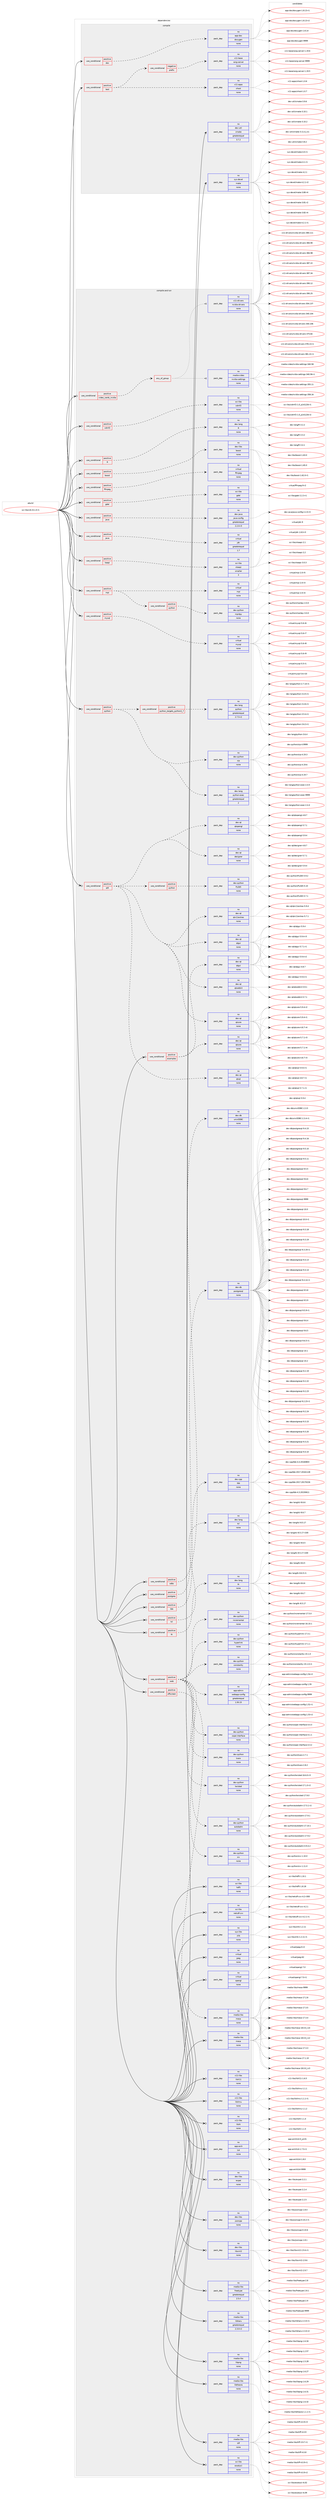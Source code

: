 digraph prolog {

# *************
# Graph options
# *************

newrank=true;
concentrate=true;
compound=true;
graph [rankdir=LR,fontname=Helvetica,fontsize=10,ranksep=1.5];#, ranksep=2.5, nodesep=0.2];
edge  [arrowhead=vee];
node  [fontname=Helvetica,fontsize=10];

# **********
# The ebuild
# **********

subgraph cluster_leftcol {
color=gray;
rank=same;
label=<<i>ebuild</i>>;
id [label="sci-libs/vtk-8.1.0-r1", color=red, width=4, href="../sci-libs/vtk-8.1.0-r1.svg"];
}

# ****************
# The dependencies
# ****************

subgraph cluster_midcol {
color=gray;
label=<<i>dependencies</i>>;
subgraph cluster_compile {
fillcolor="#eeeeee";
style=filled;
label=<<i>compile</i>>;
subgraph cond188 {
dependency718 [label=<<TABLE BORDER="0" CELLBORDER="1" CELLSPACING="0" CELLPADDING="4"><TR><TD ROWSPAN="3" CELLPADDING="10">use_conditional</TD></TR><TR><TD>positive</TD></TR><TR><TD>doc</TD></TR></TABLE>>, shape=none, color=red];
subgraph pack514 {
dependency719 [label=<<TABLE BORDER="0" CELLBORDER="1" CELLSPACING="0" CELLPADDING="4" WIDTH="220"><TR><TD ROWSPAN="6" CELLPADDING="30">pack_dep</TD></TR><TR><TD WIDTH="110">no</TD></TR><TR><TD>app-doc</TD></TR><TR><TD>doxygen</TD></TR><TR><TD>none</TD></TR><TR><TD></TD></TR></TABLE>>, shape=none, color=blue];
}
dependency718:e -> dependency719:w [weight=20,style="dashed",arrowhead="vee"];
}
id:e -> dependency718:w [weight=20,style="solid",arrowhead="vee"];
subgraph cond189 {
dependency720 [label=<<TABLE BORDER="0" CELLBORDER="1" CELLSPACING="0" CELLPADDING="4"><TR><TD ROWSPAN="3" CELLPADDING="10">use_conditional</TD></TR><TR><TD>positive</TD></TR><TR><TD>test</TD></TR></TABLE>>, shape=none, color=red];
subgraph cond190 {
dependency721 [label=<<TABLE BORDER="0" CELLBORDER="1" CELLSPACING="0" CELLPADDING="4"><TR><TD ROWSPAN="3" CELLPADDING="10">use_conditional</TD></TR><TR><TD>negative</TD></TR><TR><TD>prefix</TD></TR></TABLE>>, shape=none, color=red];
subgraph pack515 {
dependency722 [label=<<TABLE BORDER="0" CELLBORDER="1" CELLSPACING="0" CELLPADDING="4" WIDTH="220"><TR><TD ROWSPAN="6" CELLPADDING="30">pack_dep</TD></TR><TR><TD WIDTH="110">no</TD></TR><TR><TD>x11-base</TD></TR><TR><TD>xorg-server</TD></TR><TR><TD>none</TD></TR><TR><TD></TD></TR></TABLE>>, shape=none, color=blue];
}
dependency721:e -> dependency722:w [weight=20,style="dashed",arrowhead="vee"];
}
dependency720:e -> dependency721:w [weight=20,style="dashed",arrowhead="vee"];
subgraph pack516 {
dependency723 [label=<<TABLE BORDER="0" CELLBORDER="1" CELLSPACING="0" CELLPADDING="4" WIDTH="220"><TR><TD ROWSPAN="6" CELLPADDING="30">pack_dep</TD></TR><TR><TD WIDTH="110">no</TD></TR><TR><TD>x11-apps</TD></TR><TR><TD>xhost</TD></TR><TR><TD>none</TD></TR><TR><TD></TD></TR></TABLE>>, shape=none, color=blue];
}
dependency720:e -> dependency723:w [weight=20,style="dashed",arrowhead="vee"];
}
id:e -> dependency720:w [weight=20,style="solid",arrowhead="vee"];
subgraph pack517 {
dependency724 [label=<<TABLE BORDER="0" CELLBORDER="1" CELLSPACING="0" CELLPADDING="4" WIDTH="220"><TR><TD ROWSPAN="6" CELLPADDING="30">pack_dep</TD></TR><TR><TD WIDTH="110">no</TD></TR><TR><TD>dev-util</TD></TR><TR><TD>cmake</TD></TR><TR><TD>greaterequal</TD></TR><TR><TD>3.7.2</TD></TR></TABLE>>, shape=none, color=blue];
}
id:e -> dependency724:w [weight=20,style="solid",arrowhead="vee"];
subgraph pack518 {
dependency725 [label=<<TABLE BORDER="0" CELLBORDER="1" CELLSPACING="0" CELLPADDING="4" WIDTH="220"><TR><TD ROWSPAN="6" CELLPADDING="30">pack_dep</TD></TR><TR><TD WIDTH="110">no</TD></TR><TR><TD>sys-devel</TD></TR><TR><TD>make</TD></TR><TR><TD>none</TD></TR><TR><TD></TD></TR></TABLE>>, shape=none, color=blue];
}
id:e -> dependency725:w [weight=20,style="solid",arrowhead="vee"];
}
subgraph cluster_compileandrun {
fillcolor="#eeeeee";
style=filled;
label=<<i>compile and run</i>>;
subgraph cond191 {
dependency726 [label=<<TABLE BORDER="0" CELLBORDER="1" CELLSPACING="0" CELLPADDING="4"><TR><TD ROWSPAN="3" CELLPADDING="10">use_conditional</TD></TR><TR><TD>positive</TD></TR><TR><TD>R</TD></TR></TABLE>>, shape=none, color=red];
subgraph pack519 {
dependency727 [label=<<TABLE BORDER="0" CELLBORDER="1" CELLSPACING="0" CELLPADDING="4" WIDTH="220"><TR><TD ROWSPAN="6" CELLPADDING="30">pack_dep</TD></TR><TR><TD WIDTH="110">no</TD></TR><TR><TD>dev-lang</TD></TR><TR><TD>R</TD></TR><TR><TD>none</TD></TR><TR><TD></TD></TR></TABLE>>, shape=none, color=blue];
}
dependency726:e -> dependency727:w [weight=20,style="dashed",arrowhead="vee"];
}
id:e -> dependency726:w [weight=20,style="solid",arrowhead="odotvee"];
subgraph cond192 {
dependency728 [label=<<TABLE BORDER="0" CELLBORDER="1" CELLSPACING="0" CELLPADDING="4"><TR><TD ROWSPAN="3" CELLPADDING="10">use_conditional</TD></TR><TR><TD>positive</TD></TR><TR><TD>boost</TD></TR></TABLE>>, shape=none, color=red];
subgraph pack520 {
dependency729 [label=<<TABLE BORDER="0" CELLBORDER="1" CELLSPACING="0" CELLPADDING="4" WIDTH="220"><TR><TD ROWSPAN="6" CELLPADDING="30">pack_dep</TD></TR><TR><TD WIDTH="110">no</TD></TR><TR><TD>dev-libs</TD></TR><TR><TD>boost</TD></TR><TR><TD>none</TD></TR><TR><TD></TD></TR></TABLE>>, shape=none, color=blue];
}
dependency728:e -> dependency729:w [weight=20,style="dashed",arrowhead="vee"];
}
id:e -> dependency728:w [weight=20,style="solid",arrowhead="odotvee"];
subgraph cond193 {
dependency730 [label=<<TABLE BORDER="0" CELLBORDER="1" CELLSPACING="0" CELLPADDING="4"><TR><TD ROWSPAN="3" CELLPADDING="10">use_conditional</TD></TR><TR><TD>positive</TD></TR><TR><TD>examples</TD></TR></TABLE>>, shape=none, color=red];
subgraph pack521 {
dependency731 [label=<<TABLE BORDER="0" CELLBORDER="1" CELLSPACING="0" CELLPADDING="4" WIDTH="220"><TR><TD ROWSPAN="6" CELLPADDING="30">pack_dep</TD></TR><TR><TD WIDTH="110">no</TD></TR><TR><TD>dev-qt</TD></TR><TR><TD>qtcore</TD></TR><TR><TD>none</TD></TR><TR><TD></TD></TR></TABLE>>, shape=none, color=blue];
}
dependency730:e -> dependency731:w [weight=20,style="dashed",arrowhead="vee"];
subgraph pack522 {
dependency732 [label=<<TABLE BORDER="0" CELLBORDER="1" CELLSPACING="0" CELLPADDING="4" WIDTH="220"><TR><TD ROWSPAN="6" CELLPADDING="30">pack_dep</TD></TR><TR><TD WIDTH="110">no</TD></TR><TR><TD>dev-qt</TD></TR><TR><TD>qtgui</TD></TR><TR><TD>none</TD></TR><TR><TD></TD></TR></TABLE>>, shape=none, color=blue];
}
dependency730:e -> dependency732:w [weight=20,style="dashed",arrowhead="vee"];
}
id:e -> dependency730:w [weight=20,style="solid",arrowhead="odotvee"];
subgraph cond194 {
dependency733 [label=<<TABLE BORDER="0" CELLBORDER="1" CELLSPACING="0" CELLPADDING="4"><TR><TD ROWSPAN="3" CELLPADDING="10">use_conditional</TD></TR><TR><TD>positive</TD></TR><TR><TD>ffmpeg</TD></TR></TABLE>>, shape=none, color=red];
subgraph pack523 {
dependency734 [label=<<TABLE BORDER="0" CELLBORDER="1" CELLSPACING="0" CELLPADDING="4" WIDTH="220"><TR><TD ROWSPAN="6" CELLPADDING="30">pack_dep</TD></TR><TR><TD WIDTH="110">no</TD></TR><TR><TD>virtual</TD></TR><TR><TD>ffmpeg</TD></TR><TR><TD>none</TD></TR><TR><TD></TD></TR></TABLE>>, shape=none, color=blue];
}
dependency733:e -> dependency734:w [weight=20,style="dashed",arrowhead="vee"];
}
id:e -> dependency733:w [weight=20,style="solid",arrowhead="odotvee"];
subgraph cond195 {
dependency735 [label=<<TABLE BORDER="0" CELLBORDER="1" CELLSPACING="0" CELLPADDING="4"><TR><TD ROWSPAN="3" CELLPADDING="10">use_conditional</TD></TR><TR><TD>positive</TD></TR><TR><TD>gdal</TD></TR></TABLE>>, shape=none, color=red];
subgraph pack524 {
dependency736 [label=<<TABLE BORDER="0" CELLBORDER="1" CELLSPACING="0" CELLPADDING="4" WIDTH="220"><TR><TD ROWSPAN="6" CELLPADDING="30">pack_dep</TD></TR><TR><TD WIDTH="110">no</TD></TR><TR><TD>sci-libs</TD></TR><TR><TD>gdal</TD></TR><TR><TD>none</TD></TR><TR><TD></TD></TR></TABLE>>, shape=none, color=blue];
}
dependency735:e -> dependency736:w [weight=20,style="dashed",arrowhead="vee"];
}
id:e -> dependency735:w [weight=20,style="solid",arrowhead="odotvee"];
subgraph cond196 {
dependency737 [label=<<TABLE BORDER="0" CELLBORDER="1" CELLSPACING="0" CELLPADDING="4"><TR><TD ROWSPAN="3" CELLPADDING="10">use_conditional</TD></TR><TR><TD>positive</TD></TR><TR><TD>java</TD></TR></TABLE>>, shape=none, color=red];
subgraph pack525 {
dependency738 [label=<<TABLE BORDER="0" CELLBORDER="1" CELLSPACING="0" CELLPADDING="4" WIDTH="220"><TR><TD ROWSPAN="6" CELLPADDING="30">pack_dep</TD></TR><TR><TD WIDTH="110">no</TD></TR><TR><TD>dev-java</TD></TR><TR><TD>java-config</TD></TR><TR><TD>greaterequal</TD></TR><TR><TD>2.2.0-r3</TD></TR></TABLE>>, shape=none, color=blue];
}
dependency737:e -> dependency738:w [weight=20,style="dashed",arrowhead="vee"];
}
id:e -> dependency737:w [weight=20,style="solid",arrowhead="odotvee"];
subgraph cond197 {
dependency739 [label=<<TABLE BORDER="0" CELLBORDER="1" CELLSPACING="0" CELLPADDING="4"><TR><TD ROWSPAN="3" CELLPADDING="10">use_conditional</TD></TR><TR><TD>positive</TD></TR><TR><TD>java</TD></TR></TABLE>>, shape=none, color=red];
subgraph pack526 {
dependency740 [label=<<TABLE BORDER="0" CELLBORDER="1" CELLSPACING="0" CELLPADDING="4" WIDTH="220"><TR><TD ROWSPAN="6" CELLPADDING="30">pack_dep</TD></TR><TR><TD WIDTH="110">no</TD></TR><TR><TD>virtual</TD></TR><TR><TD>jdk</TD></TR><TR><TD>greaterequal</TD></TR><TR><TD>1.7</TD></TR></TABLE>>, shape=none, color=blue];
}
dependency739:e -> dependency740:w [weight=20,style="dashed",arrowhead="vee"];
}
id:e -> dependency739:w [weight=20,style="solid",arrowhead="odotvee"];
subgraph cond198 {
dependency741 [label=<<TABLE BORDER="0" CELLBORDER="1" CELLSPACING="0" CELLPADDING="4"><TR><TD ROWSPAN="3" CELLPADDING="10">use_conditional</TD></TR><TR><TD>positive</TD></TR><TR><TD>kaapi</TD></TR></TABLE>>, shape=none, color=red];
subgraph pack527 {
dependency742 [label=<<TABLE BORDER="0" CELLBORDER="1" CELLSPACING="0" CELLPADDING="4" WIDTH="220"><TR><TD ROWSPAN="6" CELLPADDING="30">pack_dep</TD></TR><TR><TD WIDTH="110">no</TD></TR><TR><TD>sci-libs</TD></TR><TR><TD>xkaapi</TD></TR><TR><TD>smaller</TD></TR><TR><TD>3</TD></TR></TABLE>>, shape=none, color=blue];
}
dependency741:e -> dependency742:w [weight=20,style="dashed",arrowhead="vee"];
}
id:e -> dependency741:w [weight=20,style="solid",arrowhead="odotvee"];
subgraph cond199 {
dependency743 [label=<<TABLE BORDER="0" CELLBORDER="1" CELLSPACING="0" CELLPADDING="4"><TR><TD ROWSPAN="3" CELLPADDING="10">use_conditional</TD></TR><TR><TD>positive</TD></TR><TR><TD>mpi</TD></TR></TABLE>>, shape=none, color=red];
subgraph pack528 {
dependency744 [label=<<TABLE BORDER="0" CELLBORDER="1" CELLSPACING="0" CELLPADDING="4" WIDTH="220"><TR><TD ROWSPAN="6" CELLPADDING="30">pack_dep</TD></TR><TR><TD WIDTH="110">no</TD></TR><TR><TD>virtual</TD></TR><TR><TD>mpi</TD></TR><TR><TD>none</TD></TR><TR><TD></TD></TR></TABLE>>, shape=none, color=blue];
}
dependency743:e -> dependency744:w [weight=20,style="dashed",arrowhead="vee"];
subgraph cond200 {
dependency745 [label=<<TABLE BORDER="0" CELLBORDER="1" CELLSPACING="0" CELLPADDING="4"><TR><TD ROWSPAN="3" CELLPADDING="10">use_conditional</TD></TR><TR><TD>positive</TD></TR><TR><TD>python</TD></TR></TABLE>>, shape=none, color=red];
subgraph pack529 {
dependency746 [label=<<TABLE BORDER="0" CELLBORDER="1" CELLSPACING="0" CELLPADDING="4" WIDTH="220"><TR><TD ROWSPAN="6" CELLPADDING="30">pack_dep</TD></TR><TR><TD WIDTH="110">no</TD></TR><TR><TD>dev-python</TD></TR><TR><TD>mpi4py</TD></TR><TR><TD>none</TD></TR><TR><TD></TD></TR></TABLE>>, shape=none, color=blue];
}
dependency745:e -> dependency746:w [weight=20,style="dashed",arrowhead="vee"];
}
dependency743:e -> dependency745:w [weight=20,style="dashed",arrowhead="vee"];
}
id:e -> dependency743:w [weight=20,style="solid",arrowhead="odotvee"];
subgraph cond201 {
dependency747 [label=<<TABLE BORDER="0" CELLBORDER="1" CELLSPACING="0" CELLPADDING="4"><TR><TD ROWSPAN="3" CELLPADDING="10">use_conditional</TD></TR><TR><TD>positive</TD></TR><TR><TD>mysql</TD></TR></TABLE>>, shape=none, color=red];
subgraph pack530 {
dependency748 [label=<<TABLE BORDER="0" CELLBORDER="1" CELLSPACING="0" CELLPADDING="4" WIDTH="220"><TR><TD ROWSPAN="6" CELLPADDING="30">pack_dep</TD></TR><TR><TD WIDTH="110">no</TD></TR><TR><TD>virtual</TD></TR><TR><TD>mysql</TD></TR><TR><TD>none</TD></TR><TR><TD></TD></TR></TABLE>>, shape=none, color=blue];
}
dependency747:e -> dependency748:w [weight=20,style="dashed",arrowhead="vee"];
}
id:e -> dependency747:w [weight=20,style="solid",arrowhead="odotvee"];
subgraph cond202 {
dependency749 [label=<<TABLE BORDER="0" CELLBORDER="1" CELLSPACING="0" CELLPADDING="4"><TR><TD ROWSPAN="3" CELLPADDING="10">use_conditional</TD></TR><TR><TD>positive</TD></TR><TR><TD>odbc</TD></TR></TABLE>>, shape=none, color=red];
subgraph pack531 {
dependency750 [label=<<TABLE BORDER="0" CELLBORDER="1" CELLSPACING="0" CELLPADDING="4" WIDTH="220"><TR><TD ROWSPAN="6" CELLPADDING="30">pack_dep</TD></TR><TR><TD WIDTH="110">no</TD></TR><TR><TD>dev-db</TD></TR><TR><TD>unixODBC</TD></TR><TR><TD>none</TD></TR><TR><TD></TD></TR></TABLE>>, shape=none, color=blue];
}
dependency749:e -> dependency750:w [weight=20,style="dashed",arrowhead="vee"];
}
id:e -> dependency749:w [weight=20,style="solid",arrowhead="odotvee"];
subgraph cond203 {
dependency751 [label=<<TABLE BORDER="0" CELLBORDER="1" CELLSPACING="0" CELLPADDING="4"><TR><TD ROWSPAN="3" CELLPADDING="10">use_conditional</TD></TR><TR><TD>positive</TD></TR><TR><TD>offscreen</TD></TR></TABLE>>, shape=none, color=red];
subgraph pack532 {
dependency752 [label=<<TABLE BORDER="0" CELLBORDER="1" CELLSPACING="0" CELLPADDING="4" WIDTH="220"><TR><TD ROWSPAN="6" CELLPADDING="30">pack_dep</TD></TR><TR><TD WIDTH="110">no</TD></TR><TR><TD>media-libs</TD></TR><TR><TD>mesa</TD></TR><TR><TD>none</TD></TR><TR><TD></TD></TR></TABLE>>, shape=none, color=blue];
}
dependency751:e -> dependency752:w [weight=20,style="dashed",arrowhead="vee"];
}
id:e -> dependency751:w [weight=20,style="solid",arrowhead="odotvee"];
subgraph cond204 {
dependency753 [label=<<TABLE BORDER="0" CELLBORDER="1" CELLSPACING="0" CELLPADDING="4"><TR><TD ROWSPAN="3" CELLPADDING="10">use_conditional</TD></TR><TR><TD>positive</TD></TR><TR><TD>postgres</TD></TR></TABLE>>, shape=none, color=red];
subgraph pack533 {
dependency754 [label=<<TABLE BORDER="0" CELLBORDER="1" CELLSPACING="0" CELLPADDING="4" WIDTH="220"><TR><TD ROWSPAN="6" CELLPADDING="30">pack_dep</TD></TR><TR><TD WIDTH="110">no</TD></TR><TR><TD>dev-db</TD></TR><TR><TD>postgresql</TD></TR><TR><TD>none</TD></TR><TR><TD></TD></TR></TABLE>>, shape=none, color=blue];
}
dependency753:e -> dependency754:w [weight=20,style="dashed",arrowhead="vee"];
}
id:e -> dependency753:w [weight=20,style="solid",arrowhead="odotvee"];
subgraph cond205 {
dependency755 [label=<<TABLE BORDER="0" CELLBORDER="1" CELLSPACING="0" CELLPADDING="4"><TR><TD ROWSPAN="3" CELLPADDING="10">use_conditional</TD></TR><TR><TD>positive</TD></TR><TR><TD>python</TD></TR></TABLE>>, shape=none, color=red];
subgraph cond206 {
dependency756 [label=<<TABLE BORDER="0" CELLBORDER="1" CELLSPACING="0" CELLPADDING="4"><TR><TD ROWSPAN="3" CELLPADDING="10">use_conditional</TD></TR><TR><TD>positive</TD></TR><TR><TD>python_targets_python2_7</TD></TR></TABLE>>, shape=none, color=red];
subgraph pack534 {
dependency757 [label=<<TABLE BORDER="0" CELLBORDER="1" CELLSPACING="0" CELLPADDING="4" WIDTH="220"><TR><TD ROWSPAN="6" CELLPADDING="30">pack_dep</TD></TR><TR><TD WIDTH="110">no</TD></TR><TR><TD>dev-lang</TD></TR><TR><TD>python</TD></TR><TR><TD>greaterequal</TD></TR><TR><TD>2.7.5-r2</TD></TR></TABLE>>, shape=none, color=blue];
}
dependency756:e -> dependency757:w [weight=20,style="dashed",arrowhead="vee"];
}
dependency755:e -> dependency756:w [weight=20,style="dashed",arrowhead="vee"];
subgraph pack535 {
dependency758 [label=<<TABLE BORDER="0" CELLBORDER="1" CELLSPACING="0" CELLPADDING="4" WIDTH="220"><TR><TD ROWSPAN="6" CELLPADDING="30">pack_dep</TD></TR><TR><TD WIDTH="110">no</TD></TR><TR><TD>dev-lang</TD></TR><TR><TD>python-exec</TD></TR><TR><TD>greaterequal</TD></TR><TR><TD>2</TD></TR></TABLE>>, shape=none, color=blue];
}
dependency755:e -> dependency758:w [weight=20,style="dashed",arrowhead="vee"];
subgraph pack536 {
dependency759 [label=<<TABLE BORDER="0" CELLBORDER="1" CELLSPACING="0" CELLPADDING="4" WIDTH="220"><TR><TD ROWSPAN="6" CELLPADDING="30">pack_dep</TD></TR><TR><TD WIDTH="110">no</TD></TR><TR><TD>dev-python</TD></TR><TR><TD>sip</TD></TR><TR><TD>none</TD></TR><TR><TD></TD></TR></TABLE>>, shape=none, color=blue];
}
dependency755:e -> dependency759:w [weight=20,style="dashed",arrowhead="vee"];
}
id:e -> dependency755:w [weight=20,style="solid",arrowhead="odotvee"];
subgraph cond207 {
dependency760 [label=<<TABLE BORDER="0" CELLBORDER="1" CELLSPACING="0" CELLPADDING="4"><TR><TD ROWSPAN="3" CELLPADDING="10">use_conditional</TD></TR><TR><TD>positive</TD></TR><TR><TD>qt5</TD></TR></TABLE>>, shape=none, color=red];
subgraph pack537 {
dependency761 [label=<<TABLE BORDER="0" CELLBORDER="1" CELLSPACING="0" CELLPADDING="4" WIDTH="220"><TR><TD ROWSPAN="6" CELLPADDING="30">pack_dep</TD></TR><TR><TD WIDTH="110">no</TD></TR><TR><TD>dev-qt</TD></TR><TR><TD>designer</TD></TR><TR><TD>none</TD></TR><TR><TD></TD></TR></TABLE>>, shape=none, color=blue];
}
dependency760:e -> dependency761:w [weight=20,style="dashed",arrowhead="vee"];
subgraph pack538 {
dependency762 [label=<<TABLE BORDER="0" CELLBORDER="1" CELLSPACING="0" CELLPADDING="4" WIDTH="220"><TR><TD ROWSPAN="6" CELLPADDING="30">pack_dep</TD></TR><TR><TD WIDTH="110">no</TD></TR><TR><TD>dev-qt</TD></TR><TR><TD>qtcore</TD></TR><TR><TD>none</TD></TR><TR><TD></TD></TR></TABLE>>, shape=none, color=blue];
}
dependency760:e -> dependency762:w [weight=20,style="dashed",arrowhead="vee"];
subgraph pack539 {
dependency763 [label=<<TABLE BORDER="0" CELLBORDER="1" CELLSPACING="0" CELLPADDING="4" WIDTH="220"><TR><TD ROWSPAN="6" CELLPADDING="30">pack_dep</TD></TR><TR><TD WIDTH="110">no</TD></TR><TR><TD>dev-qt</TD></TR><TR><TD>qtgui</TD></TR><TR><TD>none</TD></TR><TR><TD></TD></TR></TABLE>>, shape=none, color=blue];
}
dependency760:e -> dependency763:w [weight=20,style="dashed",arrowhead="vee"];
subgraph pack540 {
dependency764 [label=<<TABLE BORDER="0" CELLBORDER="1" CELLSPACING="0" CELLPADDING="4" WIDTH="220"><TR><TD ROWSPAN="6" CELLPADDING="30">pack_dep</TD></TR><TR><TD WIDTH="110">no</TD></TR><TR><TD>dev-qt</TD></TR><TR><TD>qtopengl</TD></TR><TR><TD>none</TD></TR><TR><TD></TD></TR></TABLE>>, shape=none, color=blue];
}
dependency760:e -> dependency764:w [weight=20,style="dashed",arrowhead="vee"];
subgraph pack541 {
dependency765 [label=<<TABLE BORDER="0" CELLBORDER="1" CELLSPACING="0" CELLPADDING="4" WIDTH="220"><TR><TD ROWSPAN="6" CELLPADDING="30">pack_dep</TD></TR><TR><TD WIDTH="110">no</TD></TR><TR><TD>dev-qt</TD></TR><TR><TD>qtsql</TD></TR><TR><TD>none</TD></TR><TR><TD></TD></TR></TABLE>>, shape=none, color=blue];
}
dependency760:e -> dependency765:w [weight=20,style="dashed",arrowhead="vee"];
subgraph pack542 {
dependency766 [label=<<TABLE BORDER="0" CELLBORDER="1" CELLSPACING="0" CELLPADDING="4" WIDTH="220"><TR><TD ROWSPAN="6" CELLPADDING="30">pack_dep</TD></TR><TR><TD WIDTH="110">no</TD></TR><TR><TD>dev-qt</TD></TR><TR><TD>qtwebkit</TD></TR><TR><TD>none</TD></TR><TR><TD></TD></TR></TABLE>>, shape=none, color=blue];
}
dependency760:e -> dependency766:w [weight=20,style="dashed",arrowhead="vee"];
subgraph pack543 {
dependency767 [label=<<TABLE BORDER="0" CELLBORDER="1" CELLSPACING="0" CELLPADDING="4" WIDTH="220"><TR><TD ROWSPAN="6" CELLPADDING="30">pack_dep</TD></TR><TR><TD WIDTH="110">no</TD></TR><TR><TD>dev-qt</TD></TR><TR><TD>qtx11extras</TD></TR><TR><TD>none</TD></TR><TR><TD></TD></TR></TABLE>>, shape=none, color=blue];
}
dependency760:e -> dependency767:w [weight=20,style="dashed",arrowhead="vee"];
subgraph cond208 {
dependency768 [label=<<TABLE BORDER="0" CELLBORDER="1" CELLSPACING="0" CELLPADDING="4"><TR><TD ROWSPAN="3" CELLPADDING="10">use_conditional</TD></TR><TR><TD>positive</TD></TR><TR><TD>python</TD></TR></TABLE>>, shape=none, color=red];
subgraph pack544 {
dependency769 [label=<<TABLE BORDER="0" CELLBORDER="1" CELLSPACING="0" CELLPADDING="4" WIDTH="220"><TR><TD ROWSPAN="6" CELLPADDING="30">pack_dep</TD></TR><TR><TD WIDTH="110">no</TD></TR><TR><TD>dev-python</TD></TR><TR><TD>PyQt5</TD></TR><TR><TD>none</TD></TR><TR><TD></TD></TR></TABLE>>, shape=none, color=blue];
}
dependency768:e -> dependency769:w [weight=20,style="dashed",arrowhead="vee"];
}
dependency760:e -> dependency768:w [weight=20,style="dashed",arrowhead="vee"];
}
id:e -> dependency760:w [weight=20,style="solid",arrowhead="odotvee"];
subgraph cond209 {
dependency770 [label=<<TABLE BORDER="0" CELLBORDER="1" CELLSPACING="0" CELLPADDING="4"><TR><TD ROWSPAN="3" CELLPADDING="10">use_conditional</TD></TR><TR><TD>positive</TD></TR><TR><TD>tbb</TD></TR></TABLE>>, shape=none, color=red];
subgraph pack545 {
dependency771 [label=<<TABLE BORDER="0" CELLBORDER="1" CELLSPACING="0" CELLPADDING="4" WIDTH="220"><TR><TD ROWSPAN="6" CELLPADDING="30">pack_dep</TD></TR><TR><TD WIDTH="110">no</TD></TR><TR><TD>dev-cpp</TD></TR><TR><TD>tbb</TD></TR><TR><TD>none</TD></TR><TR><TD></TD></TR></TABLE>>, shape=none, color=blue];
}
dependency770:e -> dependency771:w [weight=20,style="dashed",arrowhead="vee"];
}
id:e -> dependency770:w [weight=20,style="solid",arrowhead="odotvee"];
subgraph cond210 {
dependency772 [label=<<TABLE BORDER="0" CELLBORDER="1" CELLSPACING="0" CELLPADDING="4"><TR><TD ROWSPAN="3" CELLPADDING="10">use_conditional</TD></TR><TR><TD>positive</TD></TR><TR><TD>tcl</TD></TR></TABLE>>, shape=none, color=red];
subgraph pack546 {
dependency773 [label=<<TABLE BORDER="0" CELLBORDER="1" CELLSPACING="0" CELLPADDING="4" WIDTH="220"><TR><TD ROWSPAN="6" CELLPADDING="30">pack_dep</TD></TR><TR><TD WIDTH="110">no</TD></TR><TR><TD>dev-lang</TD></TR><TR><TD>tcl</TD></TR><TR><TD>none</TD></TR><TR><TD></TD></TR></TABLE>>, shape=none, color=blue];
}
dependency772:e -> dependency773:w [weight=20,style="dashed",arrowhead="vee"];
}
id:e -> dependency772:w [weight=20,style="solid",arrowhead="odotvee"];
subgraph cond211 {
dependency774 [label=<<TABLE BORDER="0" CELLBORDER="1" CELLSPACING="0" CELLPADDING="4"><TR><TD ROWSPAN="3" CELLPADDING="10">use_conditional</TD></TR><TR><TD>positive</TD></TR><TR><TD>tk</TD></TR></TABLE>>, shape=none, color=red];
subgraph pack547 {
dependency775 [label=<<TABLE BORDER="0" CELLBORDER="1" CELLSPACING="0" CELLPADDING="4" WIDTH="220"><TR><TD ROWSPAN="6" CELLPADDING="30">pack_dep</TD></TR><TR><TD WIDTH="110">no</TD></TR><TR><TD>dev-lang</TD></TR><TR><TD>tk</TD></TR><TR><TD>none</TD></TR><TR><TD></TD></TR></TABLE>>, shape=none, color=blue];
}
dependency774:e -> dependency775:w [weight=20,style="dashed",arrowhead="vee"];
}
id:e -> dependency774:w [weight=20,style="solid",arrowhead="odotvee"];
subgraph cond212 {
dependency776 [label=<<TABLE BORDER="0" CELLBORDER="1" CELLSPACING="0" CELLPADDING="4"><TR><TD ROWSPAN="3" CELLPADDING="10">use_conditional</TD></TR><TR><TD>positive</TD></TR><TR><TD>video_cards_nvidia</TD></TR></TABLE>>, shape=none, color=red];
subgraph any18 {
dependency777 [label=<<TABLE BORDER="0" CELLBORDER="1" CELLSPACING="0" CELLPADDING="4"><TR><TD CELLPADDING="10">any_of_group</TD></TR></TABLE>>, shape=none, color=red];subgraph pack548 {
dependency778 [label=<<TABLE BORDER="0" CELLBORDER="1" CELLSPACING="0" CELLPADDING="4" WIDTH="220"><TR><TD ROWSPAN="6" CELLPADDING="30">pack_dep</TD></TR><TR><TD WIDTH="110">no</TD></TR><TR><TD>x11-drivers</TD></TR><TR><TD>nvidia-drivers</TD></TR><TR><TD>none</TD></TR><TR><TD></TD></TR></TABLE>>, shape=none, color=blue];
}
dependency777:e -> dependency778:w [weight=20,style="dotted",arrowhead="oinv"];
subgraph pack549 {
dependency779 [label=<<TABLE BORDER="0" CELLBORDER="1" CELLSPACING="0" CELLPADDING="4" WIDTH="220"><TR><TD ROWSPAN="6" CELLPADDING="30">pack_dep</TD></TR><TR><TD WIDTH="110">no</TD></TR><TR><TD>media-video</TD></TR><TR><TD>nvidia-settings</TD></TR><TR><TD>none</TD></TR><TR><TD></TD></TR></TABLE>>, shape=none, color=blue];
}
dependency777:e -> dependency779:w [weight=20,style="dotted",arrowhead="oinv"];
}
dependency776:e -> dependency777:w [weight=20,style="dashed",arrowhead="vee"];
}
id:e -> dependency776:w [weight=20,style="solid",arrowhead="odotvee"];
subgraph cond213 {
dependency780 [label=<<TABLE BORDER="0" CELLBORDER="1" CELLSPACING="0" CELLPADDING="4"><TR><TD ROWSPAN="3" CELLPADDING="10">use_conditional</TD></TR><TR><TD>positive</TD></TR><TR><TD>web</TD></TR></TABLE>>, shape=none, color=red];
subgraph pack550 {
dependency781 [label=<<TABLE BORDER="0" CELLBORDER="1" CELLSPACING="0" CELLPADDING="4" WIDTH="220"><TR><TD ROWSPAN="6" CELLPADDING="30">pack_dep</TD></TR><TR><TD WIDTH="110">no</TD></TR><TR><TD>app-admin</TD></TR><TR><TD>webapp-config</TD></TR><TR><TD>greaterequal</TD></TR><TR><TD>1.50.15</TD></TR></TABLE>>, shape=none, color=blue];
}
dependency780:e -> dependency781:w [weight=20,style="dashed",arrowhead="vee"];
subgraph pack551 {
dependency782 [label=<<TABLE BORDER="0" CELLBORDER="1" CELLSPACING="0" CELLPADDING="4" WIDTH="220"><TR><TD ROWSPAN="6" CELLPADDING="30">pack_dep</TD></TR><TR><TD WIDTH="110">no</TD></TR><TR><TD>dev-python</TD></TR><TR><TD>autobahn</TD></TR><TR><TD>none</TD></TR><TR><TD></TD></TR></TABLE>>, shape=none, color=blue];
}
dependency780:e -> dependency782:w [weight=20,style="dashed",arrowhead="vee"];
subgraph pack552 {
dependency783 [label=<<TABLE BORDER="0" CELLBORDER="1" CELLSPACING="0" CELLPADDING="4" WIDTH="220"><TR><TD ROWSPAN="6" CELLPADDING="30">pack_dep</TD></TR><TR><TD WIDTH="110">no</TD></TR><TR><TD>dev-python</TD></TR><TR><TD>constantly</TD></TR><TR><TD>none</TD></TR><TR><TD></TD></TR></TABLE>>, shape=none, color=blue];
}
dependency780:e -> dependency783:w [weight=20,style="dashed",arrowhead="vee"];
subgraph pack553 {
dependency784 [label=<<TABLE BORDER="0" CELLBORDER="1" CELLSPACING="0" CELLPADDING="4" WIDTH="220"><TR><TD ROWSPAN="6" CELLPADDING="30">pack_dep</TD></TR><TR><TD WIDTH="110">no</TD></TR><TR><TD>dev-python</TD></TR><TR><TD>hyperlink</TD></TR><TR><TD>none</TD></TR><TR><TD></TD></TR></TABLE>>, shape=none, color=blue];
}
dependency780:e -> dependency784:w [weight=20,style="dashed",arrowhead="vee"];
subgraph pack554 {
dependency785 [label=<<TABLE BORDER="0" CELLBORDER="1" CELLSPACING="0" CELLPADDING="4" WIDTH="220"><TR><TD ROWSPAN="6" CELLPADDING="30">pack_dep</TD></TR><TR><TD WIDTH="110">no</TD></TR><TR><TD>dev-python</TD></TR><TR><TD>incremental</TD></TR><TR><TD>none</TD></TR><TR><TD></TD></TR></TABLE>>, shape=none, color=blue];
}
dependency780:e -> dependency785:w [weight=20,style="dashed",arrowhead="vee"];
subgraph pack555 {
dependency786 [label=<<TABLE BORDER="0" CELLBORDER="1" CELLSPACING="0" CELLPADDING="4" WIDTH="220"><TR><TD ROWSPAN="6" CELLPADDING="30">pack_dep</TD></TR><TR><TD WIDTH="110">no</TD></TR><TR><TD>dev-python</TD></TR><TR><TD>six</TD></TR><TR><TD>none</TD></TR><TR><TD></TD></TR></TABLE>>, shape=none, color=blue];
}
dependency780:e -> dependency786:w [weight=20,style="dashed",arrowhead="vee"];
subgraph pack556 {
dependency787 [label=<<TABLE BORDER="0" CELLBORDER="1" CELLSPACING="0" CELLPADDING="4" WIDTH="220"><TR><TD ROWSPAN="6" CELLPADDING="30">pack_dep</TD></TR><TR><TD WIDTH="110">no</TD></TR><TR><TD>dev-python</TD></TR><TR><TD>twisted</TD></TR><TR><TD>none</TD></TR><TR><TD></TD></TR></TABLE>>, shape=none, color=blue];
}
dependency780:e -> dependency787:w [weight=20,style="dashed",arrowhead="vee"];
subgraph pack557 {
dependency788 [label=<<TABLE BORDER="0" CELLBORDER="1" CELLSPACING="0" CELLPADDING="4" WIDTH="220"><TR><TD ROWSPAN="6" CELLPADDING="30">pack_dep</TD></TR><TR><TD WIDTH="110">no</TD></TR><TR><TD>dev-python</TD></TR><TR><TD>txaio</TD></TR><TR><TD>none</TD></TR><TR><TD></TD></TR></TABLE>>, shape=none, color=blue];
}
dependency780:e -> dependency788:w [weight=20,style="dashed",arrowhead="vee"];
subgraph pack558 {
dependency789 [label=<<TABLE BORDER="0" CELLBORDER="1" CELLSPACING="0" CELLPADDING="4" WIDTH="220"><TR><TD ROWSPAN="6" CELLPADDING="30">pack_dep</TD></TR><TR><TD WIDTH="110">no</TD></TR><TR><TD>dev-python</TD></TR><TR><TD>zope-interface</TD></TR><TR><TD>none</TD></TR><TR><TD></TD></TR></TABLE>>, shape=none, color=blue];
}
dependency780:e -> dependency789:w [weight=20,style="dashed",arrowhead="vee"];
}
id:e -> dependency780:w [weight=20,style="solid",arrowhead="odotvee"];
subgraph cond214 {
dependency790 [label=<<TABLE BORDER="0" CELLBORDER="1" CELLSPACING="0" CELLPADDING="4"><TR><TD ROWSPAN="3" CELLPADDING="10">use_conditional</TD></TR><TR><TD>positive</TD></TR><TR><TD>xdmf2</TD></TR></TABLE>>, shape=none, color=red];
subgraph pack559 {
dependency791 [label=<<TABLE BORDER="0" CELLBORDER="1" CELLSPACING="0" CELLPADDING="4" WIDTH="220"><TR><TD ROWSPAN="6" CELLPADDING="30">pack_dep</TD></TR><TR><TD WIDTH="110">no</TD></TR><TR><TD>sci-libs</TD></TR><TR><TD>xdmf2</TD></TR><TR><TD>none</TD></TR><TR><TD></TD></TR></TABLE>>, shape=none, color=blue];
}
dependency790:e -> dependency791:w [weight=20,style="dashed",arrowhead="vee"];
}
id:e -> dependency790:w [weight=20,style="solid",arrowhead="odotvee"];
subgraph pack560 {
dependency792 [label=<<TABLE BORDER="0" CELLBORDER="1" CELLSPACING="0" CELLPADDING="4" WIDTH="220"><TR><TD ROWSPAN="6" CELLPADDING="30">pack_dep</TD></TR><TR><TD WIDTH="110">no</TD></TR><TR><TD>app-arch</TD></TR><TR><TD>lz4</TD></TR><TR><TD>none</TD></TR><TR><TD></TD></TR></TABLE>>, shape=none, color=blue];
}
id:e -> dependency792:w [weight=20,style="solid",arrowhead="odotvee"];
subgraph pack561 {
dependency793 [label=<<TABLE BORDER="0" CELLBORDER="1" CELLSPACING="0" CELLPADDING="4" WIDTH="220"><TR><TD ROWSPAN="6" CELLPADDING="30">pack_dep</TD></TR><TR><TD WIDTH="110">no</TD></TR><TR><TD>dev-libs</TD></TR><TR><TD>expat</TD></TR><TR><TD>none</TD></TR><TR><TD></TD></TR></TABLE>>, shape=none, color=blue];
}
id:e -> dependency793:w [weight=20,style="solid",arrowhead="odotvee"];
subgraph pack562 {
dependency794 [label=<<TABLE BORDER="0" CELLBORDER="1" CELLSPACING="0" CELLPADDING="4" WIDTH="220"><TR><TD ROWSPAN="6" CELLPADDING="30">pack_dep</TD></TR><TR><TD WIDTH="110">no</TD></TR><TR><TD>dev-libs</TD></TR><TR><TD>jsoncpp</TD></TR><TR><TD>none</TD></TR><TR><TD></TD></TR></TABLE>>, shape=none, color=blue];
}
id:e -> dependency794:w [weight=20,style="solid",arrowhead="odotvee"];
subgraph pack563 {
dependency795 [label=<<TABLE BORDER="0" CELLBORDER="1" CELLSPACING="0" CELLPADDING="4" WIDTH="220"><TR><TD ROWSPAN="6" CELLPADDING="30">pack_dep</TD></TR><TR><TD WIDTH="110">no</TD></TR><TR><TD>dev-libs</TD></TR><TR><TD>libxml2</TD></TR><TR><TD>none</TD></TR><TR><TD></TD></TR></TABLE>>, shape=none, color=blue];
}
id:e -> dependency795:w [weight=20,style="solid",arrowhead="odotvee"];
subgraph pack564 {
dependency796 [label=<<TABLE BORDER="0" CELLBORDER="1" CELLSPACING="0" CELLPADDING="4" WIDTH="220"><TR><TD ROWSPAN="6" CELLPADDING="30">pack_dep</TD></TR><TR><TD WIDTH="110">no</TD></TR><TR><TD>media-libs</TD></TR><TR><TD>freetype</TD></TR><TR><TD>greaterequal</TD></TR><TR><TD>2.5.4</TD></TR></TABLE>>, shape=none, color=blue];
}
id:e -> dependency796:w [weight=20,style="solid",arrowhead="odotvee"];
subgraph pack565 {
dependency797 [label=<<TABLE BORDER="0" CELLBORDER="1" CELLSPACING="0" CELLPADDING="4" WIDTH="220"><TR><TD ROWSPAN="6" CELLPADDING="30">pack_dep</TD></TR><TR><TD WIDTH="110">no</TD></TR><TR><TD>media-libs</TD></TR><TR><TD>libharu</TD></TR><TR><TD>greaterequal</TD></TR><TR><TD>2.3.0-r2</TD></TR></TABLE>>, shape=none, color=blue];
}
id:e -> dependency797:w [weight=20,style="solid",arrowhead="odotvee"];
subgraph pack566 {
dependency798 [label=<<TABLE BORDER="0" CELLBORDER="1" CELLSPACING="0" CELLPADDING="4" WIDTH="220"><TR><TD ROWSPAN="6" CELLPADDING="30">pack_dep</TD></TR><TR><TD WIDTH="110">no</TD></TR><TR><TD>media-libs</TD></TR><TR><TD>libpng</TD></TR><TR><TD>none</TD></TR><TR><TD></TD></TR></TABLE>>, shape=none, color=blue];
}
id:e -> dependency798:w [weight=20,style="solid",arrowhead="odotvee"];
subgraph pack567 {
dependency799 [label=<<TABLE BORDER="0" CELLBORDER="1" CELLSPACING="0" CELLPADDING="4" WIDTH="220"><TR><TD ROWSPAN="6" CELLPADDING="30">pack_dep</TD></TR><TR><TD WIDTH="110">no</TD></TR><TR><TD>media-libs</TD></TR><TR><TD>libtheora</TD></TR><TR><TD>none</TD></TR><TR><TD></TD></TR></TABLE>>, shape=none, color=blue];
}
id:e -> dependency799:w [weight=20,style="solid",arrowhead="odotvee"];
subgraph pack568 {
dependency800 [label=<<TABLE BORDER="0" CELLBORDER="1" CELLSPACING="0" CELLPADDING="4" WIDTH="220"><TR><TD ROWSPAN="6" CELLPADDING="30">pack_dep</TD></TR><TR><TD WIDTH="110">no</TD></TR><TR><TD>media-libs</TD></TR><TR><TD>mesa</TD></TR><TR><TD>none</TD></TR><TR><TD></TD></TR></TABLE>>, shape=none, color=blue];
}
id:e -> dependency800:w [weight=20,style="solid",arrowhead="odotvee"];
subgraph pack569 {
dependency801 [label=<<TABLE BORDER="0" CELLBORDER="1" CELLSPACING="0" CELLPADDING="4" WIDTH="220"><TR><TD ROWSPAN="6" CELLPADDING="30">pack_dep</TD></TR><TR><TD WIDTH="110">no</TD></TR><TR><TD>media-libs</TD></TR><TR><TD>tiff</TD></TR><TR><TD>none</TD></TR><TR><TD></TD></TR></TABLE>>, shape=none, color=blue];
}
id:e -> dependency801:w [weight=20,style="solid",arrowhead="odotvee"];
subgraph pack570 {
dependency802 [label=<<TABLE BORDER="0" CELLBORDER="1" CELLSPACING="0" CELLPADDING="4" WIDTH="220"><TR><TD ROWSPAN="6" CELLPADDING="30">pack_dep</TD></TR><TR><TD WIDTH="110">no</TD></TR><TR><TD>sci-libs</TD></TR><TR><TD>exodusii</TD></TR><TR><TD>none</TD></TR><TR><TD></TD></TR></TABLE>>, shape=none, color=blue];
}
id:e -> dependency802:w [weight=20,style="solid",arrowhead="odotvee"];
subgraph pack571 {
dependency803 [label=<<TABLE BORDER="0" CELLBORDER="1" CELLSPACING="0" CELLPADDING="4" WIDTH="220"><TR><TD ROWSPAN="6" CELLPADDING="30">pack_dep</TD></TR><TR><TD WIDTH="110">no</TD></TR><TR><TD>sci-libs</TD></TR><TR><TD>hdf5</TD></TR><TR><TD>none</TD></TR><TR><TD></TD></TR></TABLE>>, shape=none, color=blue];
}
id:e -> dependency803:w [weight=20,style="solid",arrowhead="odotvee"];
subgraph pack572 {
dependency804 [label=<<TABLE BORDER="0" CELLBORDER="1" CELLSPACING="0" CELLPADDING="4" WIDTH="220"><TR><TD ROWSPAN="6" CELLPADDING="30">pack_dep</TD></TR><TR><TD WIDTH="110">no</TD></TR><TR><TD>sci-libs</TD></TR><TR><TD>netcdf-cxx</TD></TR><TR><TD>none</TD></TR><TR><TD></TD></TR></TABLE>>, shape=none, color=blue];
}
id:e -> dependency804:w [weight=20,style="solid",arrowhead="odotvee"];
subgraph pack573 {
dependency805 [label=<<TABLE BORDER="0" CELLBORDER="1" CELLSPACING="0" CELLPADDING="4" WIDTH="220"><TR><TD ROWSPAN="6" CELLPADDING="30">pack_dep</TD></TR><TR><TD WIDTH="110">no</TD></TR><TR><TD>sys-libs</TD></TR><TR><TD>zlib</TD></TR><TR><TD>none</TD></TR><TR><TD></TD></TR></TABLE>>, shape=none, color=blue];
}
id:e -> dependency805:w [weight=20,style="solid",arrowhead="odotvee"];
subgraph pack574 {
dependency806 [label=<<TABLE BORDER="0" CELLBORDER="1" CELLSPACING="0" CELLPADDING="4" WIDTH="220"><TR><TD ROWSPAN="6" CELLPADDING="30">pack_dep</TD></TR><TR><TD WIDTH="110">no</TD></TR><TR><TD>virtual</TD></TR><TR><TD>jpeg</TD></TR><TR><TD>none</TD></TR><TR><TD></TD></TR></TABLE>>, shape=none, color=blue];
}
id:e -> dependency806:w [weight=20,style="solid",arrowhead="odotvee"];
subgraph pack575 {
dependency807 [label=<<TABLE BORDER="0" CELLBORDER="1" CELLSPACING="0" CELLPADDING="4" WIDTH="220"><TR><TD ROWSPAN="6" CELLPADDING="30">pack_dep</TD></TR><TR><TD WIDTH="110">no</TD></TR><TR><TD>virtual</TD></TR><TR><TD>opengl</TD></TR><TR><TD>none</TD></TR><TR><TD></TD></TR></TABLE>>, shape=none, color=blue];
}
id:e -> dependency807:w [weight=20,style="solid",arrowhead="odotvee"];
subgraph pack576 {
dependency808 [label=<<TABLE BORDER="0" CELLBORDER="1" CELLSPACING="0" CELLPADDING="4" WIDTH="220"><TR><TD ROWSPAN="6" CELLPADDING="30">pack_dep</TD></TR><TR><TD WIDTH="110">no</TD></TR><TR><TD>x11-libs</TD></TR><TR><TD>libX11</TD></TR><TR><TD>none</TD></TR><TR><TD></TD></TR></TABLE>>, shape=none, color=blue];
}
id:e -> dependency808:w [weight=20,style="solid",arrowhead="odotvee"];
subgraph pack577 {
dependency809 [label=<<TABLE BORDER="0" CELLBORDER="1" CELLSPACING="0" CELLPADDING="4" WIDTH="220"><TR><TD ROWSPAN="6" CELLPADDING="30">pack_dep</TD></TR><TR><TD WIDTH="110">no</TD></TR><TR><TD>x11-libs</TD></TR><TR><TD>libXmu</TD></TR><TR><TD>none</TD></TR><TR><TD></TD></TR></TABLE>>, shape=none, color=blue];
}
id:e -> dependency809:w [weight=20,style="solid",arrowhead="odotvee"];
subgraph pack578 {
dependency810 [label=<<TABLE BORDER="0" CELLBORDER="1" CELLSPACING="0" CELLPADDING="4" WIDTH="220"><TR><TD ROWSPAN="6" CELLPADDING="30">pack_dep</TD></TR><TR><TD WIDTH="110">no</TD></TR><TR><TD>x11-libs</TD></TR><TR><TD>libXt</TD></TR><TR><TD>none</TD></TR><TR><TD></TD></TR></TABLE>>, shape=none, color=blue];
}
id:e -> dependency810:w [weight=20,style="solid",arrowhead="odotvee"];
}
subgraph cluster_run {
fillcolor="#eeeeee";
style=filled;
label=<<i>run</i>>;
}
}

# **************
# The candidates
# **************

subgraph cluster_choices {
rank=same;
color=gray;
label=<<i>candidates</i>>;

subgraph choice514 {
color=black;
nodesep=1;
choice97112112451001119947100111120121103101110454946564649514511449 [label="app-doc/doxygen-1.8.13-r1", color=red, width=4,href="../app-doc/doxygen-1.8.13-r1.svg"];
choice97112112451001119947100111120121103101110454946564649514511450 [label="app-doc/doxygen-1.8.13-r2", color=red, width=4,href="../app-doc/doxygen-1.8.13-r2.svg"];
choice9711211245100111994710011112012110310111045494656464952 [label="app-doc/doxygen-1.8.14", color=red, width=4,href="../app-doc/doxygen-1.8.14.svg"];
choice971121124510011199471001111201211031011104557575757 [label="app-doc/doxygen-9999", color=red, width=4,href="../app-doc/doxygen-9999.svg"];
dependency719:e -> choice97112112451001119947100111120121103101110454946564649514511449:w [style=dotted,weight="100"];
dependency719:e -> choice97112112451001119947100111120121103101110454946564649514511450:w [style=dotted,weight="100"];
dependency719:e -> choice9711211245100111994710011112012110310111045494656464952:w [style=dotted,weight="100"];
dependency719:e -> choice971121124510011199471001111201211031011104557575757:w [style=dotted,weight="100"];
}
subgraph choice515 {
color=black;
nodesep=1;
choice1204949459897115101471201111141034511510111411810111445494649574653 [label="x11-base/xorg-server-1.19.5", color=red, width=4,href="../x11-base/xorg-server-1.19.5.svg"];
choice1204949459897115101471201111141034511510111411810111445494649574654 [label="x11-base/xorg-server-1.19.6", color=red, width=4,href="../x11-base/xorg-server-1.19.6.svg"];
choice120494945989711510147120111114103451151011141181011144557575757 [label="x11-base/xorg-server-9999", color=red, width=4,href="../x11-base/xorg-server-9999.svg"];
dependency722:e -> choice1204949459897115101471201111141034511510111411810111445494649574653:w [style=dotted,weight="100"];
dependency722:e -> choice1204949459897115101471201111141034511510111411810111445494649574654:w [style=dotted,weight="100"];
dependency722:e -> choice120494945989711510147120111114103451151011141181011144557575757:w [style=dotted,weight="100"];
}
subgraph choice516 {
color=black;
nodesep=1;
choice1204949459711211211547120104111115116454946484654 [label="x11-apps/xhost-1.0.6", color=red, width=4,href="../x11-apps/xhost-1.0.6.svg"];
choice1204949459711211211547120104111115116454946484655 [label="x11-apps/xhost-1.0.7", color=red, width=4,href="../x11-apps/xhost-1.0.7.svg"];
dependency723:e -> choice1204949459711211211547120104111115116454946484654:w [style=dotted,weight="100"];
dependency723:e -> choice1204949459711211211547120104111115116454946484655:w [style=dotted,weight="100"];
}
subgraph choice517 {
color=black;
nodesep=1;
choice1001011184511711610510847991099710710145514649484649 [label="dev-util/cmake-3.10.1", color=red, width=4,href="../dev-util/cmake-3.10.1.svg"];
choice1001011184511711610510847991099710710145514649484650 [label="dev-util/cmake-3.10.2", color=red, width=4,href="../dev-util/cmake-3.10.2.svg"];
choice1001011184511711610510847991099710710145514649494648951149949 [label="dev-util/cmake-3.11.0_rc1", color=red, width=4,href="../dev-util/cmake-3.11.0_rc1.svg"];
choice10010111845117116105108479910997107101455146564650 [label="dev-util/cmake-3.8.2", color=red, width=4,href="../dev-util/cmake-3.8.2.svg"];
choice10010111845117116105108479910997107101455146574654 [label="dev-util/cmake-3.9.6", color=red, width=4,href="../dev-util/cmake-3.9.6.svg"];
dependency724:e -> choice1001011184511711610510847991099710710145514649484649:w [style=dotted,weight="100"];
dependency724:e -> choice1001011184511711610510847991099710710145514649484650:w [style=dotted,weight="100"];
dependency724:e -> choice1001011184511711610510847991099710710145514649494648951149949:w [style=dotted,weight="100"];
dependency724:e -> choice10010111845117116105108479910997107101455146564650:w [style=dotted,weight="100"];
dependency724:e -> choice10010111845117116105108479910997107101455146574654:w [style=dotted,weight="100"];
}
subgraph choice518 {
color=black;
nodesep=1;
choice11512111545100101118101108471099710710145514656484511452 [label="sys-devel/make-3.80-r4", color=red, width=4,href="../sys-devel/make-3.80-r4.svg"];
choice11512111545100101118101108471099710710145514656494511450 [label="sys-devel/make-3.81-r2", color=red, width=4,href="../sys-devel/make-3.81-r2.svg"];
choice11512111545100101118101108471099710710145514656504511452 [label="sys-devel/make-3.82-r4", color=red, width=4,href="../sys-devel/make-3.82-r4.svg"];
choice1151211154510010111810110847109971071014552465046494511449 [label="sys-devel/make-4.2.1-r1", color=red, width=4,href="../sys-devel/make-4.2.1-r1.svg"];
choice115121115451001011181011084710997107101455246484511449 [label="sys-devel/make-4.0-r1", color=red, width=4,href="../sys-devel/make-4.0-r1.svg"];
choice115121115451001011181011084710997107101455246494511449 [label="sys-devel/make-4.1-r1", color=red, width=4,href="../sys-devel/make-4.1-r1.svg"];
choice115121115451001011181011084710997107101455246504649 [label="sys-devel/make-4.2.1", color=red, width=4,href="../sys-devel/make-4.2.1.svg"];
choice1151211154510010111810110847109971071014552465046494511450 [label="sys-devel/make-4.2.1-r2", color=red, width=4,href="../sys-devel/make-4.2.1-r2.svg"];
dependency725:e -> choice11512111545100101118101108471099710710145514656484511452:w [style=dotted,weight="100"];
dependency725:e -> choice11512111545100101118101108471099710710145514656494511450:w [style=dotted,weight="100"];
dependency725:e -> choice11512111545100101118101108471099710710145514656504511452:w [style=dotted,weight="100"];
dependency725:e -> choice1151211154510010111810110847109971071014552465046494511449:w [style=dotted,weight="100"];
dependency725:e -> choice115121115451001011181011084710997107101455246484511449:w [style=dotted,weight="100"];
dependency725:e -> choice115121115451001011181011084710997107101455246494511449:w [style=dotted,weight="100"];
dependency725:e -> choice115121115451001011181011084710997107101455246504649:w [style=dotted,weight="100"];
dependency725:e -> choice1151211154510010111810110847109971071014552465046494511450:w [style=dotted,weight="100"];
}
subgraph choice519 {
color=black;
nodesep=1;
choice10010111845108971101034782455146504650 [label="dev-lang/R-3.2.2", color=red, width=4,href="../dev-lang/R-3.2.2.svg"];
choice10010111845108971101034782455146514650 [label="dev-lang/R-3.3.2", color=red, width=4,href="../dev-lang/R-3.3.2.svg"];
choice10010111845108971101034782455146524649 [label="dev-lang/R-3.4.1", color=red, width=4,href="../dev-lang/R-3.4.1.svg"];
dependency727:e -> choice10010111845108971101034782455146504650:w [style=dotted,weight="100"];
dependency727:e -> choice10010111845108971101034782455146514650:w [style=dotted,weight="100"];
dependency727:e -> choice10010111845108971101034782455146524649:w [style=dotted,weight="100"];
}
subgraph choice520 {
color=black;
nodesep=1;
choice10010111845108105981154798111111115116454946545046484511449 [label="dev-libs/boost-1.62.0-r1", color=red, width=4,href="../dev-libs/boost-1.62.0-r1.svg"];
choice1001011184510810598115479811111111511645494654514648 [label="dev-libs/boost-1.63.0", color=red, width=4,href="../dev-libs/boost-1.63.0.svg"];
choice1001011184510810598115479811111111511645494654534648 [label="dev-libs/boost-1.65.0", color=red, width=4,href="../dev-libs/boost-1.65.0.svg"];
dependency729:e -> choice10010111845108105981154798111111115116454946545046484511449:w [style=dotted,weight="100"];
dependency729:e -> choice1001011184510810598115479811111111511645494654514648:w [style=dotted,weight="100"];
dependency729:e -> choice1001011184510810598115479811111111511645494654534648:w [style=dotted,weight="100"];
}
subgraph choice521 {
color=black;
nodesep=1;
choice1001011184511311647113116991111141014552465646554511451 [label="dev-qt/qtcore-4.8.7-r3", color=red, width=4,href="../dev-qt/qtcore-4.8.7-r3.svg"];
choice1001011184511311647113116991111141014553465546494511451 [label="dev-qt/qtcore-5.7.1-r3", color=red, width=4,href="../dev-qt/qtcore-5.7.1-r3.svg"];
choice1001011184511311647113116991111141014553465746524511449 [label="dev-qt/qtcore-5.9.4-r1", color=red, width=4,href="../dev-qt/qtcore-5.9.4-r1.svg"];
choice1001011184511311647113116991111141014552465646554511452 [label="dev-qt/qtcore-4.8.7-r4", color=red, width=4,href="../dev-qt/qtcore-4.8.7-r4.svg"];
choice1001011184511311647113116991111141014553465546494511452 [label="dev-qt/qtcore-5.7.1-r4", color=red, width=4,href="../dev-qt/qtcore-5.7.1-r4.svg"];
choice1001011184511311647113116991111141014553465746524511450 [label="dev-qt/qtcore-5.9.4-r2", color=red, width=4,href="../dev-qt/qtcore-5.9.4-r2.svg"];
dependency731:e -> choice1001011184511311647113116991111141014552465646554511451:w [style=dotted,weight="100"];
dependency731:e -> choice1001011184511311647113116991111141014553465546494511451:w [style=dotted,weight="100"];
dependency731:e -> choice1001011184511311647113116991111141014553465746524511449:w [style=dotted,weight="100"];
dependency731:e -> choice1001011184511311647113116991111141014552465646554511452:w [style=dotted,weight="100"];
dependency731:e -> choice1001011184511311647113116991111141014553465546494511452:w [style=dotted,weight="100"];
dependency731:e -> choice1001011184511311647113116991111141014553465746524511450:w [style=dotted,weight="100"];
}
subgraph choice522 {
color=black;
nodesep=1;
choice1001011184511311647113116103117105455346574652 [label="dev-qt/qtgui-5.9.4", color=red, width=4,href="../dev-qt/qtgui-5.9.4.svg"];
choice1001011184511311647113116103117105455246564655 [label="dev-qt/qtgui-4.8.7", color=red, width=4,href="../dev-qt/qtgui-4.8.7.svg"];
choice10010111845113116471131161031171054553465546494511449 [label="dev-qt/qtgui-5.7.1-r1", color=red, width=4,href="../dev-qt/qtgui-5.7.1-r1.svg"];
choice10010111845113116471131161031171054553465746524511449 [label="dev-qt/qtgui-5.9.4-r1", color=red, width=4,href="../dev-qt/qtgui-5.9.4-r1.svg"];
choice10010111845113116471131161031171054553465746524511450 [label="dev-qt/qtgui-5.9.4-r2", color=red, width=4,href="../dev-qt/qtgui-5.9.4-r2.svg"];
choice10010111845113116471131161031171054553465746524511451 [label="dev-qt/qtgui-5.9.4-r3", color=red, width=4,href="../dev-qt/qtgui-5.9.4-r3.svg"];
dependency732:e -> choice1001011184511311647113116103117105455346574652:w [style=dotted,weight="100"];
dependency732:e -> choice1001011184511311647113116103117105455246564655:w [style=dotted,weight="100"];
dependency732:e -> choice10010111845113116471131161031171054553465546494511449:w [style=dotted,weight="100"];
dependency732:e -> choice10010111845113116471131161031171054553465746524511449:w [style=dotted,weight="100"];
dependency732:e -> choice10010111845113116471131161031171054553465746524511450:w [style=dotted,weight="100"];
dependency732:e -> choice10010111845113116471131161031171054553465746524511451:w [style=dotted,weight="100"];
}
subgraph choice523 {
color=black;
nodesep=1;
choice118105114116117971084710210210911210110345574511450 [label="virtual/ffmpeg-9-r2", color=red, width=4,href="../virtual/ffmpeg-9-r2.svg"];
dependency734:e -> choice118105114116117971084710210210911210110345574511450:w [style=dotted,weight="100"];
}
subgraph choice524 {
color=black;
nodesep=1;
choice11599105451081059811547103100971084550465046514511449 [label="sci-libs/gdal-2.2.3-r1", color=red, width=4,href="../sci-libs/gdal-2.2.3-r1.svg"];
dependency736:e -> choice11599105451081059811547103100971084550465046514511449:w [style=dotted,weight="100"];
}
subgraph choice525 {
color=black;
nodesep=1;
choice10010111845106971189747106971189745991111101021051034550465046484511451 [label="dev-java/java-config-2.2.0-r3", color=red, width=4,href="../dev-java/java-config-2.2.0-r3.svg"];
dependency738:e -> choice10010111845106971189747106971189745991111101021051034550465046484511451:w [style=dotted,weight="100"];
}
subgraph choice526 {
color=black;
nodesep=1;
choice11810511411611797108471061001074549465646484511451 [label="virtual/jdk-1.8.0-r3", color=red, width=4,href="../virtual/jdk-1.8.0-r3.svg"];
choice11810511411611797108471061001074557 [label="virtual/jdk-9", color=red, width=4,href="../virtual/jdk-9.svg"];
dependency740:e -> choice11810511411611797108471061001074549465646484511451:w [style=dotted,weight="100"];
dependency740:e -> choice11810511411611797108471061001074557:w [style=dotted,weight="100"];
}
subgraph choice527 {
color=black;
nodesep=1;
choice11599105451081059811547120107979711210545504649 [label="sci-libs/xkaapi-2.1", color=red, width=4,href="../sci-libs/xkaapi-2.1.svg"];
choice11599105451081059811547120107979711210545504650 [label="sci-libs/xkaapi-2.2", color=red, width=4,href="../sci-libs/xkaapi-2.2.svg"];
choice115991054510810598115471201079797112105455146484651 [label="sci-libs/xkaapi-3.0.3", color=red, width=4,href="../sci-libs/xkaapi-3.0.3.svg"];
dependency742:e -> choice11599105451081059811547120107979711210545504649:w [style=dotted,weight="100"];
dependency742:e -> choice11599105451081059811547120107979711210545504650:w [style=dotted,weight="100"];
dependency742:e -> choice115991054510810598115471201079797112105455146484651:w [style=dotted,weight="100"];
}
subgraph choice528 {
color=black;
nodesep=1;
choice1181051141161179710847109112105455046484511451 [label="virtual/mpi-2.0-r3", color=red, width=4,href="../virtual/mpi-2.0-r3.svg"];
choice1181051141161179710847109112105455046484511452 [label="virtual/mpi-2.0-r4", color=red, width=4,href="../virtual/mpi-2.0-r4.svg"];
choice1181051141161179710847109112105455046484511453 [label="virtual/mpi-2.0-r5", color=red, width=4,href="../virtual/mpi-2.0-r5.svg"];
dependency744:e -> choice1181051141161179710847109112105455046484511451:w [style=dotted,weight="100"];
dependency744:e -> choice1181051141161179710847109112105455046484511452:w [style=dotted,weight="100"];
dependency744:e -> choice1181051141161179710847109112105455046484511453:w [style=dotted,weight="100"];
}
subgraph choice529 {
color=black;
nodesep=1;
choice100101118451121211161041111104710911210552112121455046484648 [label="dev-python/mpi4py-2.0.0", color=red, width=4,href="../dev-python/mpi4py-2.0.0.svg"];
choice100101118451121211161041111104710911210552112121455146484648 [label="dev-python/mpi4py-3.0.0", color=red, width=4,href="../dev-python/mpi4py-3.0.0.svg"];
dependency746:e -> choice100101118451121211161041111104710911210552112121455046484648:w [style=dotted,weight="100"];
dependency746:e -> choice100101118451121211161041111104710911210552112121455146484648:w [style=dotted,weight="100"];
}
subgraph choice530 {
color=black;
nodesep=1;
choice1181051141161179710847109121115113108455346534511449 [label="virtual/mysql-5.5-r1", color=red, width=4,href="../virtual/mysql-5.5-r1.svg"];
choice118105114116117971084710912111511310845534654451144948 [label="virtual/mysql-5.6-r10", color=red, width=4,href="../virtual/mysql-5.6-r10.svg"];
choice1181051141161179710847109121115113108455346544511454 [label="virtual/mysql-5.6-r6", color=red, width=4,href="../virtual/mysql-5.6-r6.svg"];
choice1181051141161179710847109121115113108455346544511455 [label="virtual/mysql-5.6-r7", color=red, width=4,href="../virtual/mysql-5.6-r7.svg"];
choice1181051141161179710847109121115113108455346544511456 [label="virtual/mysql-5.6-r8", color=red, width=4,href="../virtual/mysql-5.6-r8.svg"];
choice1181051141161179710847109121115113108455346544511457 [label="virtual/mysql-5.6-r9", color=red, width=4,href="../virtual/mysql-5.6-r9.svg"];
dependency748:e -> choice1181051141161179710847109121115113108455346534511449:w [style=dotted,weight="100"];
dependency748:e -> choice118105114116117971084710912111511310845534654451144948:w [style=dotted,weight="100"];
dependency748:e -> choice1181051141161179710847109121115113108455346544511454:w [style=dotted,weight="100"];
dependency748:e -> choice1181051141161179710847109121115113108455346544511455:w [style=dotted,weight="100"];
dependency748:e -> choice1181051141161179710847109121115113108455346544511456:w [style=dotted,weight="100"];
dependency748:e -> choice1181051141161179710847109121115113108455346544511457:w [style=dotted,weight="100"];
}
subgraph choice531 {
color=black;
nodesep=1;
choice100101118451009847117110105120796866674550465146524511449 [label="dev-db/unixODBC-2.3.4-r1", color=red, width=4,href="../dev-db/unixODBC-2.3.4-r1.svg"];
choice10010111845100984711711010512079686667455046514653 [label="dev-db/unixODBC-2.3.5", color=red, width=4,href="../dev-db/unixODBC-2.3.5.svg"];
dependency750:e -> choice100101118451009847117110105120796866674550465146524511449:w [style=dotted,weight="100"];
dependency750:e -> choice10010111845100984711711010512079686667455046514653:w [style=dotted,weight="100"];
}
subgraph choice532 {
color=black;
nodesep=1;
choice109101100105974510810598115471091011159745495646484648951149950 [label="media-libs/mesa-18.0.0_rc2", color=red, width=4,href="../media-libs/mesa-18.0.0_rc2.svg"];
choice109101100105974510810598115471091011159745495646484648951149951 [label="media-libs/mesa-18.0.0_rc3", color=red, width=4,href="../media-libs/mesa-18.0.0_rc3.svg"];
choice109101100105974510810598115471091011159745495546514651 [label="media-libs/mesa-17.3.3", color=red, width=4,href="../media-libs/mesa-17.3.3.svg"];
choice109101100105974510810598115471091011159745495546514652 [label="media-libs/mesa-17.3.4", color=red, width=4,href="../media-libs/mesa-17.3.4.svg"];
choice10910110010597451081059811547109101115974549554649464948 [label="media-libs/mesa-17.1.10", color=red, width=4,href="../media-libs/mesa-17.1.10.svg"];
choice109101100105974510810598115471091011159745495546504656 [label="media-libs/mesa-17.2.8", color=red, width=4,href="../media-libs/mesa-17.2.8.svg"];
choice109101100105974510810598115471091011159745495546514653 [label="media-libs/mesa-17.3.5", color=red, width=4,href="../media-libs/mesa-17.3.5.svg"];
choice109101100105974510810598115471091011159745495646484648951149952 [label="media-libs/mesa-18.0.0_rc4", color=red, width=4,href="../media-libs/mesa-18.0.0_rc4.svg"];
choice10910110010597451081059811547109101115974557575757 [label="media-libs/mesa-9999", color=red, width=4,href="../media-libs/mesa-9999.svg"];
dependency752:e -> choice109101100105974510810598115471091011159745495646484648951149950:w [style=dotted,weight="100"];
dependency752:e -> choice109101100105974510810598115471091011159745495646484648951149951:w [style=dotted,weight="100"];
dependency752:e -> choice109101100105974510810598115471091011159745495546514651:w [style=dotted,weight="100"];
dependency752:e -> choice109101100105974510810598115471091011159745495546514652:w [style=dotted,weight="100"];
dependency752:e -> choice10910110010597451081059811547109101115974549554649464948:w [style=dotted,weight="100"];
dependency752:e -> choice109101100105974510810598115471091011159745495546504656:w [style=dotted,weight="100"];
dependency752:e -> choice109101100105974510810598115471091011159745495546514653:w [style=dotted,weight="100"];
dependency752:e -> choice109101100105974510810598115471091011159745495646484648951149952:w [style=dotted,weight="100"];
dependency752:e -> choice10910110010597451081059811547109101115974557575757:w [style=dotted,weight="100"];
}
subgraph choice533 {
color=black;
nodesep=1;
choice1001011184510098471121111151161031141011151131084549484648 [label="dev-db/postgresql-10.0", color=red, width=4,href="../dev-db/postgresql-10.0.svg"];
choice10010111845100984711211111511610311410111511310845494846484511449 [label="dev-db/postgresql-10.0-r1", color=red, width=4,href="../dev-db/postgresql-10.0-r1.svg"];
choice10010111845100984711211111511610311410111511310845574651464956 [label="dev-db/postgresql-9.3.18", color=red, width=4,href="../dev-db/postgresql-9.3.18.svg"];
choice10010111845100984711211111511610311410111511310845574651464957 [label="dev-db/postgresql-9.3.19", color=red, width=4,href="../dev-db/postgresql-9.3.19.svg"];
choice100101118451009847112111115116103114101115113108455746514649574511449 [label="dev-db/postgresql-9.3.19-r1", color=red, width=4,href="../dev-db/postgresql-9.3.19-r1.svg"];
choice10010111845100984711211111511610311410111511310845574652464951 [label="dev-db/postgresql-9.4.13", color=red, width=4,href="../dev-db/postgresql-9.4.13.svg"];
choice10010111845100984711211111511610311410111511310845574652464952 [label="dev-db/postgresql-9.4.14", color=red, width=4,href="../dev-db/postgresql-9.4.14.svg"];
choice100101118451009847112111115116103114101115113108455746524649524511449 [label="dev-db/postgresql-9.4.14-r1", color=red, width=4,href="../dev-db/postgresql-9.4.14-r1.svg"];
choice100101118451009847112111115116103114101115113108455746534656 [label="dev-db/postgresql-9.5.8", color=red, width=4,href="../dev-db/postgresql-9.5.8.svg"];
choice100101118451009847112111115116103114101115113108455746534657 [label="dev-db/postgresql-9.5.9", color=red, width=4,href="../dev-db/postgresql-9.5.9.svg"];
choice1001011184510098471121111151161031141011151131084557465346574511449 [label="dev-db/postgresql-9.5.9-r1", color=red, width=4,href="../dev-db/postgresql-9.5.9-r1.svg"];
choice100101118451009847112111115116103114101115113108455746544652 [label="dev-db/postgresql-9.6.4", color=red, width=4,href="../dev-db/postgresql-9.6.4.svg"];
choice100101118451009847112111115116103114101115113108455746544653 [label="dev-db/postgresql-9.6.5", color=red, width=4,href="../dev-db/postgresql-9.6.5.svg"];
choice1001011184510098471121111151161031141011151131084557465446534511449 [label="dev-db/postgresql-9.6.5-r1", color=red, width=4,href="../dev-db/postgresql-9.6.5-r1.svg"];
choice1001011184510098471121111151161031141011151131084549484649 [label="dev-db/postgresql-10.1", color=red, width=4,href="../dev-db/postgresql-10.1.svg"];
choice1001011184510098471121111151161031141011151131084549484650 [label="dev-db/postgresql-10.2", color=red, width=4,href="../dev-db/postgresql-10.2.svg"];
choice10010111845100984711211111511610311410111511310845574650464957 [label="dev-db/postgresql-9.2.19", color=red, width=4,href="../dev-db/postgresql-9.2.19.svg"];
choice10010111845100984711211111511610311410111511310845574650465050 [label="dev-db/postgresql-9.2.22", color=red, width=4,href="../dev-db/postgresql-9.2.22.svg"];
choice10010111845100984711211111511610311410111511310845574650465051 [label="dev-db/postgresql-9.2.23", color=red, width=4,href="../dev-db/postgresql-9.2.23.svg"];
choice100101118451009847112111115116103114101115113108455746504650514511449 [label="dev-db/postgresql-9.2.23-r1", color=red, width=4,href="../dev-db/postgresql-9.2.23-r1.svg"];
choice10010111845100984711211111511610311410111511310845574650465052 [label="dev-db/postgresql-9.2.24", color=red, width=4,href="../dev-db/postgresql-9.2.24.svg"];
choice10010111845100984711211111511610311410111511310845574651464953 [label="dev-db/postgresql-9.3.15", color=red, width=4,href="../dev-db/postgresql-9.3.15.svg"];
choice10010111845100984711211111511610311410111511310845574651465048 [label="dev-db/postgresql-9.3.20", color=red, width=4,href="../dev-db/postgresql-9.3.20.svg"];
choice10010111845100984711211111511610311410111511310845574651465049 [label="dev-db/postgresql-9.3.21", color=red, width=4,href="../dev-db/postgresql-9.3.21.svg"];
choice10010111845100984711211111511610311410111511310845574652464948 [label="dev-db/postgresql-9.4.10", color=red, width=4,href="../dev-db/postgresql-9.4.10.svg"];
choice10010111845100984711211111511610311410111511310845574652464953 [label="dev-db/postgresql-9.4.15", color=red, width=4,href="../dev-db/postgresql-9.4.15.svg"];
choice10010111845100984711211111511610311410111511310845574652464954 [label="dev-db/postgresql-9.4.16", color=red, width=4,href="../dev-db/postgresql-9.4.16.svg"];
choice10010111845100984711211111511610311410111511310845574653464948 [label="dev-db/postgresql-9.5.10", color=red, width=4,href="../dev-db/postgresql-9.5.10.svg"];
choice10010111845100984711211111511610311410111511310845574653464949 [label="dev-db/postgresql-9.5.11", color=red, width=4,href="../dev-db/postgresql-9.5.11.svg"];
choice100101118451009847112111115116103114101115113108455746534653 [label="dev-db/postgresql-9.5.5", color=red, width=4,href="../dev-db/postgresql-9.5.5.svg"];
choice100101118451009847112111115116103114101115113108455746544654 [label="dev-db/postgresql-9.6.6", color=red, width=4,href="../dev-db/postgresql-9.6.6.svg"];
choice100101118451009847112111115116103114101115113108455746544655 [label="dev-db/postgresql-9.6.7", color=red, width=4,href="../dev-db/postgresql-9.6.7.svg"];
choice1001011184510098471121111151161031141011151131084557575757 [label="dev-db/postgresql-9999", color=red, width=4,href="../dev-db/postgresql-9999.svg"];
dependency754:e -> choice1001011184510098471121111151161031141011151131084549484648:w [style=dotted,weight="100"];
dependency754:e -> choice10010111845100984711211111511610311410111511310845494846484511449:w [style=dotted,weight="100"];
dependency754:e -> choice10010111845100984711211111511610311410111511310845574651464956:w [style=dotted,weight="100"];
dependency754:e -> choice10010111845100984711211111511610311410111511310845574651464957:w [style=dotted,weight="100"];
dependency754:e -> choice100101118451009847112111115116103114101115113108455746514649574511449:w [style=dotted,weight="100"];
dependency754:e -> choice10010111845100984711211111511610311410111511310845574652464951:w [style=dotted,weight="100"];
dependency754:e -> choice10010111845100984711211111511610311410111511310845574652464952:w [style=dotted,weight="100"];
dependency754:e -> choice100101118451009847112111115116103114101115113108455746524649524511449:w [style=dotted,weight="100"];
dependency754:e -> choice100101118451009847112111115116103114101115113108455746534656:w [style=dotted,weight="100"];
dependency754:e -> choice100101118451009847112111115116103114101115113108455746534657:w [style=dotted,weight="100"];
dependency754:e -> choice1001011184510098471121111151161031141011151131084557465346574511449:w [style=dotted,weight="100"];
dependency754:e -> choice100101118451009847112111115116103114101115113108455746544652:w [style=dotted,weight="100"];
dependency754:e -> choice100101118451009847112111115116103114101115113108455746544653:w [style=dotted,weight="100"];
dependency754:e -> choice1001011184510098471121111151161031141011151131084557465446534511449:w [style=dotted,weight="100"];
dependency754:e -> choice1001011184510098471121111151161031141011151131084549484649:w [style=dotted,weight="100"];
dependency754:e -> choice1001011184510098471121111151161031141011151131084549484650:w [style=dotted,weight="100"];
dependency754:e -> choice10010111845100984711211111511610311410111511310845574650464957:w [style=dotted,weight="100"];
dependency754:e -> choice10010111845100984711211111511610311410111511310845574650465050:w [style=dotted,weight="100"];
dependency754:e -> choice10010111845100984711211111511610311410111511310845574650465051:w [style=dotted,weight="100"];
dependency754:e -> choice100101118451009847112111115116103114101115113108455746504650514511449:w [style=dotted,weight="100"];
dependency754:e -> choice10010111845100984711211111511610311410111511310845574650465052:w [style=dotted,weight="100"];
dependency754:e -> choice10010111845100984711211111511610311410111511310845574651464953:w [style=dotted,weight="100"];
dependency754:e -> choice10010111845100984711211111511610311410111511310845574651465048:w [style=dotted,weight="100"];
dependency754:e -> choice10010111845100984711211111511610311410111511310845574651465049:w [style=dotted,weight="100"];
dependency754:e -> choice10010111845100984711211111511610311410111511310845574652464948:w [style=dotted,weight="100"];
dependency754:e -> choice10010111845100984711211111511610311410111511310845574652464953:w [style=dotted,weight="100"];
dependency754:e -> choice10010111845100984711211111511610311410111511310845574652464954:w [style=dotted,weight="100"];
dependency754:e -> choice10010111845100984711211111511610311410111511310845574653464948:w [style=dotted,weight="100"];
dependency754:e -> choice10010111845100984711211111511610311410111511310845574653464949:w [style=dotted,weight="100"];
dependency754:e -> choice100101118451009847112111115116103114101115113108455746534653:w [style=dotted,weight="100"];
dependency754:e -> choice100101118451009847112111115116103114101115113108455746544654:w [style=dotted,weight="100"];
dependency754:e -> choice100101118451009847112111115116103114101115113108455746544655:w [style=dotted,weight="100"];
dependency754:e -> choice1001011184510098471121111151161031141011151131084557575757:w [style=dotted,weight="100"];
}
subgraph choice534 {
color=black;
nodesep=1;
choice100101118451089711010347112121116104111110455046554649524511449 [label="dev-lang/python-2.7.14-r1", color=red, width=4,href="../dev-lang/python-2.7.14-r1.svg"];
choice1001011184510897110103471121211161041111104551465246534511449 [label="dev-lang/python-3.4.5-r1", color=red, width=4,href="../dev-lang/python-3.4.5-r1.svg"];
choice1001011184510897110103471121211161041111104551465246544511449 [label="dev-lang/python-3.4.6-r1", color=red, width=4,href="../dev-lang/python-3.4.6-r1.svg"];
choice1001011184510897110103471121211161041111104551465346524511449 [label="dev-lang/python-3.5.4-r1", color=red, width=4,href="../dev-lang/python-3.5.4-r1.svg"];
choice1001011184510897110103471121211161041111104551465446514511449 [label="dev-lang/python-3.6.3-r1", color=red, width=4,href="../dev-lang/python-3.6.3-r1.svg"];
choice100101118451089711010347112121116104111110455146544652 [label="dev-lang/python-3.6.4", color=red, width=4,href="../dev-lang/python-3.6.4.svg"];
dependency757:e -> choice100101118451089711010347112121116104111110455046554649524511449:w [style=dotted,weight="100"];
dependency757:e -> choice1001011184510897110103471121211161041111104551465246534511449:w [style=dotted,weight="100"];
dependency757:e -> choice1001011184510897110103471121211161041111104551465246544511449:w [style=dotted,weight="100"];
dependency757:e -> choice1001011184510897110103471121211161041111104551465346524511449:w [style=dotted,weight="100"];
dependency757:e -> choice1001011184510897110103471121211161041111104551465446514511449:w [style=dotted,weight="100"];
dependency757:e -> choice100101118451089711010347112121116104111110455146544652:w [style=dotted,weight="100"];
}
subgraph choice535 {
color=black;
nodesep=1;
choice1001011184510897110103471121211161041111104510112010199455046524652 [label="dev-lang/python-exec-2.4.4", color=red, width=4,href="../dev-lang/python-exec-2.4.4.svg"];
choice1001011184510897110103471121211161041111104510112010199455046524653 [label="dev-lang/python-exec-2.4.5", color=red, width=4,href="../dev-lang/python-exec-2.4.5.svg"];
choice10010111845108971101034711212111610411111045101120101994557575757 [label="dev-lang/python-exec-9999", color=red, width=4,href="../dev-lang/python-exec-9999.svg"];
dependency758:e -> choice1001011184510897110103471121211161041111104510112010199455046524652:w [style=dotted,weight="100"];
dependency758:e -> choice1001011184510897110103471121211161041111104510112010199455046524653:w [style=dotted,weight="100"];
dependency758:e -> choice10010111845108971101034711212111610411111045101120101994557575757:w [style=dotted,weight="100"];
}
subgraph choice536 {
color=black;
nodesep=1;
choice100101118451121211161041111104711510511245524649574651 [label="dev-python/sip-4.19.3", color=red, width=4,href="../dev-python/sip-4.19.3.svg"];
choice100101118451121211161041111104711510511245524649574654 [label="dev-python/sip-4.19.6", color=red, width=4,href="../dev-python/sip-4.19.6.svg"];
choice100101118451121211161041111104711510511245524649574655 [label="dev-python/sip-4.19.7", color=red, width=4,href="../dev-python/sip-4.19.7.svg"];
choice100101118451121211161041111104711510511245524657575757 [label="dev-python/sip-4.9999", color=red, width=4,href="../dev-python/sip-4.9999.svg"];
dependency759:e -> choice100101118451121211161041111104711510511245524649574651:w [style=dotted,weight="100"];
dependency759:e -> choice100101118451121211161041111104711510511245524649574654:w [style=dotted,weight="100"];
dependency759:e -> choice100101118451121211161041111104711510511245524649574655:w [style=dotted,weight="100"];
dependency759:e -> choice100101118451121211161041111104711510511245524657575757:w [style=dotted,weight="100"];
}
subgraph choice537 {
color=black;
nodesep=1;
choice1001011184511311647100101115105103110101114455246564655 [label="dev-qt/designer-4.8.7", color=red, width=4,href="../dev-qt/designer-4.8.7.svg"];
choice1001011184511311647100101115105103110101114455346554649 [label="dev-qt/designer-5.7.1", color=red, width=4,href="../dev-qt/designer-5.7.1.svg"];
choice1001011184511311647100101115105103110101114455346574652 [label="dev-qt/designer-5.9.4", color=red, width=4,href="../dev-qt/designer-5.9.4.svg"];
dependency761:e -> choice1001011184511311647100101115105103110101114455246564655:w [style=dotted,weight="100"];
dependency761:e -> choice1001011184511311647100101115105103110101114455346554649:w [style=dotted,weight="100"];
dependency761:e -> choice1001011184511311647100101115105103110101114455346574652:w [style=dotted,weight="100"];
}
subgraph choice538 {
color=black;
nodesep=1;
choice1001011184511311647113116991111141014552465646554511451 [label="dev-qt/qtcore-4.8.7-r3", color=red, width=4,href="../dev-qt/qtcore-4.8.7-r3.svg"];
choice1001011184511311647113116991111141014553465546494511451 [label="dev-qt/qtcore-5.7.1-r3", color=red, width=4,href="../dev-qt/qtcore-5.7.1-r3.svg"];
choice1001011184511311647113116991111141014553465746524511449 [label="dev-qt/qtcore-5.9.4-r1", color=red, width=4,href="../dev-qt/qtcore-5.9.4-r1.svg"];
choice1001011184511311647113116991111141014552465646554511452 [label="dev-qt/qtcore-4.8.7-r4", color=red, width=4,href="../dev-qt/qtcore-4.8.7-r4.svg"];
choice1001011184511311647113116991111141014553465546494511452 [label="dev-qt/qtcore-5.7.1-r4", color=red, width=4,href="../dev-qt/qtcore-5.7.1-r4.svg"];
choice1001011184511311647113116991111141014553465746524511450 [label="dev-qt/qtcore-5.9.4-r2", color=red, width=4,href="../dev-qt/qtcore-5.9.4-r2.svg"];
dependency762:e -> choice1001011184511311647113116991111141014552465646554511451:w [style=dotted,weight="100"];
dependency762:e -> choice1001011184511311647113116991111141014553465546494511451:w [style=dotted,weight="100"];
dependency762:e -> choice1001011184511311647113116991111141014553465746524511449:w [style=dotted,weight="100"];
dependency762:e -> choice1001011184511311647113116991111141014552465646554511452:w [style=dotted,weight="100"];
dependency762:e -> choice1001011184511311647113116991111141014553465546494511452:w [style=dotted,weight="100"];
dependency762:e -> choice1001011184511311647113116991111141014553465746524511450:w [style=dotted,weight="100"];
}
subgraph choice539 {
color=black;
nodesep=1;
choice1001011184511311647113116103117105455346574652 [label="dev-qt/qtgui-5.9.4", color=red, width=4,href="../dev-qt/qtgui-5.9.4.svg"];
choice1001011184511311647113116103117105455246564655 [label="dev-qt/qtgui-4.8.7", color=red, width=4,href="../dev-qt/qtgui-4.8.7.svg"];
choice10010111845113116471131161031171054553465546494511449 [label="dev-qt/qtgui-5.7.1-r1", color=red, width=4,href="../dev-qt/qtgui-5.7.1-r1.svg"];
choice10010111845113116471131161031171054553465746524511449 [label="dev-qt/qtgui-5.9.4-r1", color=red, width=4,href="../dev-qt/qtgui-5.9.4-r1.svg"];
choice10010111845113116471131161031171054553465746524511450 [label="dev-qt/qtgui-5.9.4-r2", color=red, width=4,href="../dev-qt/qtgui-5.9.4-r2.svg"];
choice10010111845113116471131161031171054553465746524511451 [label="dev-qt/qtgui-5.9.4-r3", color=red, width=4,href="../dev-qt/qtgui-5.9.4-r3.svg"];
dependency763:e -> choice1001011184511311647113116103117105455346574652:w [style=dotted,weight="100"];
dependency763:e -> choice1001011184511311647113116103117105455246564655:w [style=dotted,weight="100"];
dependency763:e -> choice10010111845113116471131161031171054553465546494511449:w [style=dotted,weight="100"];
dependency763:e -> choice10010111845113116471131161031171054553465746524511449:w [style=dotted,weight="100"];
dependency763:e -> choice10010111845113116471131161031171054553465746524511450:w [style=dotted,weight="100"];
dependency763:e -> choice10010111845113116471131161031171054553465746524511451:w [style=dotted,weight="100"];
}
subgraph choice540 {
color=black;
nodesep=1;
choice1001011184511311647113116111112101110103108455246564655 [label="dev-qt/qtopengl-4.8.7", color=red, width=4,href="../dev-qt/qtopengl-4.8.7.svg"];
choice1001011184511311647113116111112101110103108455346554649 [label="dev-qt/qtopengl-5.7.1", color=red, width=4,href="../dev-qt/qtopengl-5.7.1.svg"];
choice1001011184511311647113116111112101110103108455346574652 [label="dev-qt/qtopengl-5.9.4", color=red, width=4,href="../dev-qt/qtopengl-5.9.4.svg"];
dependency764:e -> choice1001011184511311647113116111112101110103108455246564655:w [style=dotted,weight="100"];
dependency764:e -> choice1001011184511311647113116111112101110103108455346554649:w [style=dotted,weight="100"];
dependency764:e -> choice1001011184511311647113116111112101110103108455346574652:w [style=dotted,weight="100"];
}
subgraph choice541 {
color=black;
nodesep=1;
choice10010111845113116471131161151131084552465646554511449 [label="dev-qt/qtsql-4.8.7-r1", color=red, width=4,href="../dev-qt/qtsql-4.8.7-r1.svg"];
choice10010111845113116471131161151131084553465546494511449 [label="dev-qt/qtsql-5.7.1-r1", color=red, width=4,href="../dev-qt/qtsql-5.7.1-r1.svg"];
choice1001011184511311647113116115113108455346574652 [label="dev-qt/qtsql-5.9.4", color=red, width=4,href="../dev-qt/qtsql-5.9.4.svg"];
choice10010111845113116471131161151131084553465746524511449 [label="dev-qt/qtsql-5.9.4-r1", color=red, width=4,href="../dev-qt/qtsql-5.9.4-r1.svg"];
dependency765:e -> choice10010111845113116471131161151131084552465646554511449:w [style=dotted,weight="100"];
dependency765:e -> choice10010111845113116471131161151131084553465546494511449:w [style=dotted,weight="100"];
dependency765:e -> choice1001011184511311647113116115113108455346574652:w [style=dotted,weight="100"];
dependency765:e -> choice10010111845113116471131161151131084553465746524511449:w [style=dotted,weight="100"];
}
subgraph choice542 {
color=black;
nodesep=1;
choice100101118451131164711311611910198107105116455346554649 [label="dev-qt/qtwebkit-5.7.1", color=red, width=4,href="../dev-qt/qtwebkit-5.7.1.svg"];
choice100101118451131164711311611910198107105116455346574649 [label="dev-qt/qtwebkit-5.9.1", color=red, width=4,href="../dev-qt/qtwebkit-5.9.1.svg"];
dependency766:e -> choice100101118451131164711311611910198107105116455346554649:w [style=dotted,weight="100"];
dependency766:e -> choice100101118451131164711311611910198107105116455346574649:w [style=dotted,weight="100"];
}
subgraph choice543 {
color=black;
nodesep=1;
choice1001011184511311647113116120494910112011611497115455346554649 [label="dev-qt/qtx11extras-5.7.1", color=red, width=4,href="../dev-qt/qtx11extras-5.7.1.svg"];
choice1001011184511311647113116120494910112011611497115455346574652 [label="dev-qt/qtx11extras-5.9.4", color=red, width=4,href="../dev-qt/qtx11extras-5.9.4.svg"];
dependency767:e -> choice1001011184511311647113116120494910112011611497115455346554649:w [style=dotted,weight="100"];
dependency767:e -> choice1001011184511311647113116120494910112011611497115455346574652:w [style=dotted,weight="100"];
}
subgraph choice544 {
color=black;
nodesep=1;
choice10010111845112121116104111110478012181116534553464948 [label="dev-python/PyQt5-5.10", color=red, width=4,href="../dev-python/PyQt5-5.10.svg"];
choice1001011184511212111610411111047801218111653455346554649 [label="dev-python/PyQt5-5.7.1", color=red, width=4,href="../dev-python/PyQt5-5.7.1.svg"];
choice1001011184511212111610411111047801218111653455346574650 [label="dev-python/PyQt5-5.9.2", color=red, width=4,href="../dev-python/PyQt5-5.9.2.svg"];
dependency769:e -> choice10010111845112121116104111110478012181116534553464948:w [style=dotted,weight="100"];
dependency769:e -> choice1001011184511212111610411111047801218111653455346554649:w [style=dotted,weight="100"];
dependency769:e -> choice1001011184511212111610411111047801218111653455346574650:w [style=dotted,weight="100"];
}
subgraph choice545 {
color=black;
nodesep=1;
choice10010111845991121124711698984550484955465048495449495056 [label="dev-cpp/tbb-2017.20161128", color=red, width=4,href="../dev-cpp/tbb-2017.20161128.svg"];
choice10010111845991121124711698984550484955465048495548505054 [label="dev-cpp/tbb-2017.20170226", color=red, width=4,href="../dev-cpp/tbb-2017.20170226.svg"];
choice100101118459911211247116989845524651465048495348544949 [label="dev-cpp/tbb-4.3.20150611", color=red, width=4,href="../dev-cpp/tbb-4.3.20150611.svg"];
choice100101118459911211247116989845524652465048495448564851 [label="dev-cpp/tbb-4.4.20160803", color=red, width=4,href="../dev-cpp/tbb-4.4.20160803.svg"];
dependency771:e -> choice10010111845991121124711698984550484955465048495449495056:w [style=dotted,weight="100"];
dependency771:e -> choice10010111845991121124711698984550484955465048495548505054:w [style=dotted,weight="100"];
dependency771:e -> choice100101118459911211247116989845524651465048495348544949:w [style=dotted,weight="100"];
dependency771:e -> choice100101118459911211247116989845524652465048495448564851:w [style=dotted,weight="100"];
}
subgraph choice546 {
color=black;
nodesep=1;
choice1001011184510897110103471169910845564653464955 [label="dev-lang/tcl-8.5.17", color=red, width=4,href="../dev-lang/tcl-8.5.17.svg"];
choice100101118451089711010347116991084556465346495545114494848 [label="dev-lang/tcl-8.5.17-r100", color=red, width=4,href="../dev-lang/tcl-8.5.17-r100.svg"];
choice10010111845108971101034711699108455646544653 [label="dev-lang/tcl-8.6.5", color=red, width=4,href="../dev-lang/tcl-8.6.5.svg"];
choice10010111845108971101034711699108455646544654 [label="dev-lang/tcl-8.6.6", color=red, width=4,href="../dev-lang/tcl-8.6.6.svg"];
choice10010111845108971101034711699108455646544655 [label="dev-lang/tcl-8.6.7", color=red, width=4,href="../dev-lang/tcl-8.6.7.svg"];
dependency773:e -> choice1001011184510897110103471169910845564653464955:w [style=dotted,weight="100"];
dependency773:e -> choice100101118451089711010347116991084556465346495545114494848:w [style=dotted,weight="100"];
dependency773:e -> choice10010111845108971101034711699108455646544653:w [style=dotted,weight="100"];
dependency773:e -> choice10010111845108971101034711699108455646544654:w [style=dotted,weight="100"];
dependency773:e -> choice10010111845108971101034711699108455646544655:w [style=dotted,weight="100"];
}
subgraph choice547 {
color=black;
nodesep=1;
choice10010111845108971101034711610745564653464955 [label="dev-lang/tk-8.5.17", color=red, width=4,href="../dev-lang/tk-8.5.17.svg"];
choice1001011184510897110103471161074556465346495545114494848 [label="dev-lang/tk-8.5.17-r100", color=red, width=4,href="../dev-lang/tk-8.5.17-r100.svg"];
choice100101118451089711010347116107455646544653 [label="dev-lang/tk-8.6.5", color=red, width=4,href="../dev-lang/tk-8.6.5.svg"];
choice1001011184510897110103471161074556465446534511449 [label="dev-lang/tk-8.6.5-r1", color=red, width=4,href="../dev-lang/tk-8.6.5-r1.svg"];
choice100101118451089711010347116107455646544654 [label="dev-lang/tk-8.6.6", color=red, width=4,href="../dev-lang/tk-8.6.6.svg"];
choice100101118451089711010347116107455646544655 [label="dev-lang/tk-8.6.7", color=red, width=4,href="../dev-lang/tk-8.6.7.svg"];
dependency775:e -> choice10010111845108971101034711610745564653464955:w [style=dotted,weight="100"];
dependency775:e -> choice1001011184510897110103471161074556465346495545114494848:w [style=dotted,weight="100"];
dependency775:e -> choice100101118451089711010347116107455646544653:w [style=dotted,weight="100"];
dependency775:e -> choice1001011184510897110103471161074556465446534511449:w [style=dotted,weight="100"];
dependency775:e -> choice100101118451089711010347116107455646544654:w [style=dotted,weight="100"];
dependency775:e -> choice100101118451089711010347116107455646544655:w [style=dotted,weight="100"];
}
subgraph choice548 {
color=black;
nodesep=1;
choice1204949451001141051181011141154711011810510010597451001141051181011141154551485246495155 [label="x11-drivers/nvidia-drivers-304.137", color=red, width=4,href="../x11-drivers/nvidia-drivers-304.137.svg"];
choice1204949451001141051181011141154711011810510010597451001141051181011141154551524846494852 [label="x11-drivers/nvidia-drivers-340.104", color=red, width=4,href="../x11-drivers/nvidia-drivers-340.104.svg"];
choice1204949451001141051181011141154711011810510010597451001141051181011141154551524846494854 [label="x11-drivers/nvidia-drivers-340.106", color=red, width=4,href="../x11-drivers/nvidia-drivers-340.106.svg"];
choice12049494510011410511810111411547110118105100105974510011410511810111411545515553465650 [label="x11-drivers/nvidia-drivers-375.82", color=red, width=4,href="../x11-drivers/nvidia-drivers-375.82.svg"];
choice120494945100114105118101114115471101181051001059745100114105118101114115455155564649514511449 [label="x11-drivers/nvidia-drivers-378.13-r1", color=red, width=4,href="../x11-drivers/nvidia-drivers-378.13-r1.svg"];
choice120494945100114105118101114115471101181051001059745100114105118101114115455156494650504511449 [label="x11-drivers/nvidia-drivers-381.22-r1", color=red, width=4,href="../x11-drivers/nvidia-drivers-381.22-r1.svg"];
choice1204949451001141051181011141154711011810510010597451001141051181011141154551565246494949 [label="x11-drivers/nvidia-drivers-384.111", color=red, width=4,href="../x11-drivers/nvidia-drivers-384.111.svg"];
choice12049494510011410511810111411547110118105100105974510011410511810111411545515652465748 [label="x11-drivers/nvidia-drivers-384.90", color=red, width=4,href="../x11-drivers/nvidia-drivers-384.90.svg"];
choice12049494510011410511810111411547110118105100105974510011410511810111411545515652465756 [label="x11-drivers/nvidia-drivers-384.98", color=red, width=4,href="../x11-drivers/nvidia-drivers-384.98.svg"];
choice12049494510011410511810111411547110118105100105974510011410511810111411545515655465050 [label="x11-drivers/nvidia-drivers-387.22", color=red, width=4,href="../x11-drivers/nvidia-drivers-387.22.svg"];
choice12049494510011410511810111411547110118105100105974510011410511810111411545515655465152 [label="x11-drivers/nvidia-drivers-387.34", color=red, width=4,href="../x11-drivers/nvidia-drivers-387.34.svg"];
choice12049494510011410511810111411547110118105100105974510011410511810111411545515748464950 [label="x11-drivers/nvidia-drivers-390.12", color=red, width=4,href="../x11-drivers/nvidia-drivers-390.12.svg"];
choice12049494510011410511810111411547110118105100105974510011410511810111411545515748465053 [label="x11-drivers/nvidia-drivers-390.25", color=red, width=4,href="../x11-drivers/nvidia-drivers-390.25.svg"];
dependency778:e -> choice1204949451001141051181011141154711011810510010597451001141051181011141154551485246495155:w [style=dotted,weight="100"];
dependency778:e -> choice1204949451001141051181011141154711011810510010597451001141051181011141154551524846494852:w [style=dotted,weight="100"];
dependency778:e -> choice1204949451001141051181011141154711011810510010597451001141051181011141154551524846494854:w [style=dotted,weight="100"];
dependency778:e -> choice12049494510011410511810111411547110118105100105974510011410511810111411545515553465650:w [style=dotted,weight="100"];
dependency778:e -> choice120494945100114105118101114115471101181051001059745100114105118101114115455155564649514511449:w [style=dotted,weight="100"];
dependency778:e -> choice120494945100114105118101114115471101181051001059745100114105118101114115455156494650504511449:w [style=dotted,weight="100"];
dependency778:e -> choice1204949451001141051181011141154711011810510010597451001141051181011141154551565246494949:w [style=dotted,weight="100"];
dependency778:e -> choice12049494510011410511810111411547110118105100105974510011410511810111411545515652465748:w [style=dotted,weight="100"];
dependency778:e -> choice12049494510011410511810111411547110118105100105974510011410511810111411545515652465756:w [style=dotted,weight="100"];
dependency778:e -> choice12049494510011410511810111411547110118105100105974510011410511810111411545515655465050:w [style=dotted,weight="100"];
dependency778:e -> choice12049494510011410511810111411547110118105100105974510011410511810111411545515655465152:w [style=dotted,weight="100"];
dependency778:e -> choice12049494510011410511810111411547110118105100105974510011410511810111411545515748464950:w [style=dotted,weight="100"];
dependency778:e -> choice12049494510011410511810111411547110118105100105974510011410511810111411545515748465053:w [style=dotted,weight="100"];
}
subgraph choice549 {
color=black;
nodesep=1;
choice109101100105974511810510010111147110118105100105974511510111611610511010311545515248465356 [label="media-video/nvidia-settings-340.58", color=red, width=4,href="../media-video/nvidia-settings-340.58.svg"];
choice1091011001059745118105100101111471101181051001059745115101116116105110103115455152484653564511449 [label="media-video/nvidia-settings-340.58-r1", color=red, width=4,href="../media-video/nvidia-settings-340.58-r1.svg"];
choice109101100105974511810510010111147110118105100105974511510111611610511010311545515353464949 [label="media-video/nvidia-settings-355.11", color=red, width=4,href="../media-video/nvidia-settings-355.11.svg"];
choice109101100105974511810510010111147110118105100105974511510111611610511010311545515356464954 [label="media-video/nvidia-settings-358.16", color=red, width=4,href="../media-video/nvidia-settings-358.16.svg"];
dependency779:e -> choice109101100105974511810510010111147110118105100105974511510111611610511010311545515248465356:w [style=dotted,weight="100"];
dependency779:e -> choice1091011001059745118105100101111471101181051001059745115101116116105110103115455152484653564511449:w [style=dotted,weight="100"];
dependency779:e -> choice109101100105974511810510010111147110118105100105974511510111611610511010311545515353464949:w [style=dotted,weight="100"];
dependency779:e -> choice109101100105974511810510010111147110118105100105974511510111611610511010311545515356464954:w [style=dotted,weight="100"];
}
subgraph choice550 {
color=black;
nodesep=1;
choice971121124597100109105110471191019897112112459911111010210510345494653504511449 [label="app-admin/webapp-config-1.52-r1", color=red, width=4,href="../app-admin/webapp-config-1.52-r1.svg"];
choice971121124597100109105110471191019897112112459911111010210510345494653514511450 [label="app-admin/webapp-config-1.53-r2", color=red, width=4,href="../app-admin/webapp-config-1.53-r2.svg"];
choice971121124597100109105110471191019897112112459911111010210510345494653524511450 [label="app-admin/webapp-config-1.54-r2", color=red, width=4,href="../app-admin/webapp-config-1.54-r2.svg"];
choice97112112459710010910511047119101989711211245991111101021051034549465353 [label="app-admin/webapp-config-1.55", color=red, width=4,href="../app-admin/webapp-config-1.55.svg"];
choice97112112459710010910511047119101989711211245991111101021051034557575757 [label="app-admin/webapp-config-9999", color=red, width=4,href="../app-admin/webapp-config-9999.svg"];
dependency781:e -> choice971121124597100109105110471191019897112112459911111010210510345494653504511449:w [style=dotted,weight="100"];
dependency781:e -> choice971121124597100109105110471191019897112112459911111010210510345494653514511450:w [style=dotted,weight="100"];
dependency781:e -> choice971121124597100109105110471191019897112112459911111010210510345494653524511450:w [style=dotted,weight="100"];
dependency781:e -> choice97112112459710010910511047119101989711211245991111101021051034549465353:w [style=dotted,weight="100"];
dependency781:e -> choice97112112459710010910511047119101989711211245991111101021051034557575757:w [style=dotted,weight="100"];
}
subgraph choice551 {
color=black;
nodesep=1;
choice10010111845112121116104111110479711711611198971041104548465746524650 [label="dev-python/autobahn-0.9.4.2", color=red, width=4,href="../dev-python/autobahn-0.9.4.2.svg"];
choice10010111845112121116104111110479711711611198971041104549554649484649 [label="dev-python/autobahn-17.10.1", color=red, width=4,href="../dev-python/autobahn-17.10.1.svg"];
choice1001011184511212111610411111047971171161119897104110454955465346494511450 [label="dev-python/autobahn-17.5.1-r2", color=red, width=4,href="../dev-python/autobahn-17.5.1-r2.svg"];
choice100101118451121211161041111104797117116111989710411045495546574649 [label="dev-python/autobahn-17.9.1", color=red, width=4,href="../dev-python/autobahn-17.9.1.svg"];
choice100101118451121211161041111104797117116111989710411045495546574650 [label="dev-python/autobahn-17.9.2", color=red, width=4,href="../dev-python/autobahn-17.9.2.svg"];
dependency782:e -> choice10010111845112121116104111110479711711611198971041104548465746524650:w [style=dotted,weight="100"];
dependency782:e -> choice10010111845112121116104111110479711711611198971041104549554649484649:w [style=dotted,weight="100"];
dependency782:e -> choice1001011184511212111610411111047971171161119897104110454955465346494511450:w [style=dotted,weight="100"];
dependency782:e -> choice100101118451121211161041111104797117116111989710411045495546574649:w [style=dotted,weight="100"];
dependency782:e -> choice100101118451121211161041111104797117116111989710411045495546574650:w [style=dotted,weight="100"];
}
subgraph choice552 {
color=black;
nodesep=1;
choice1001011184511212111610411111047991111101151169711011610812145495346494648 [label="dev-python/constantly-15.1.0", color=red, width=4,href="../dev-python/constantly-15.1.0.svg"];
choice10010111845112121116104111110479911111011511697110116108121454953464946484511449 [label="dev-python/constantly-15.1.0-r1", color=red, width=4,href="../dev-python/constantly-15.1.0-r1.svg"];
dependency783:e -> choice1001011184511212111610411111047991111101151169711011610812145495346494648:w [style=dotted,weight="100"];
dependency783:e -> choice10010111845112121116104111110479911111011511697110116108121454953464946484511449:w [style=dotted,weight="100"];
}
subgraph choice553 {
color=black;
nodesep=1;
choice100101118451121211161041111104710412111210111410810511010745495546494649 [label="dev-python/hyperlink-17.1.1", color=red, width=4,href="../dev-python/hyperlink-17.1.1.svg"];
choice100101118451121211161041111104710412111210111410810511010745495546514649 [label="dev-python/hyperlink-17.3.1", color=red, width=4,href="../dev-python/hyperlink-17.3.1.svg"];
dependency784:e -> choice100101118451121211161041111104710412111210111410810511010745495546494649:w [style=dotted,weight="100"];
dependency784:e -> choice100101118451121211161041111104710412111210111410810511010745495546514649:w [style=dotted,weight="100"];
}
subgraph choice554 {
color=black;
nodesep=1;
choice100101118451121211161041111104710511099114101109101110116971084549544649484649 [label="dev-python/incremental-16.10.1", color=red, width=4,href="../dev-python/incremental-16.10.1.svg"];
choice1001011184511212111610411111047105110991141011091011101169710845495546534648 [label="dev-python/incremental-17.5.0", color=red, width=4,href="../dev-python/incremental-17.5.0.svg"];
dependency785:e -> choice100101118451121211161041111104710511099114101109101110116971084549544649484649:w [style=dotted,weight="100"];
dependency785:e -> choice1001011184511212111610411111047105110991141011091011101169710845495546534648:w [style=dotted,weight="100"];
}
subgraph choice555 {
color=black;
nodesep=1;
choice100101118451121211161041111104711510512045494649484648 [label="dev-python/six-1.10.0", color=red, width=4,href="../dev-python/six-1.10.0.svg"];
choice100101118451121211161041111104711510512045494649494648 [label="dev-python/six-1.11.0", color=red, width=4,href="../dev-python/six-1.11.0.svg"];
dependency786:e -> choice100101118451121211161041111104711510512045494649484648:w [style=dotted,weight="100"];
dependency786:e -> choice100101118451121211161041111104711510512045494649494648:w [style=dotted,weight="100"];
}
subgraph choice556 {
color=black;
nodesep=1;
choice1001011184511212111610411111047116119105115116101100454954465446484511451 [label="dev-python/twisted-16.6.0-r3", color=red, width=4,href="../dev-python/twisted-16.6.0-r3.svg"];
choice1001011184511212111610411111047116119105115116101100454955464946484511450 [label="dev-python/twisted-17.1.0-r2", color=red, width=4,href="../dev-python/twisted-17.1.0-r2.svg"];
choice100101118451121211161041111104711611910511511610110045495546574648 [label="dev-python/twisted-17.9.0", color=red, width=4,href="../dev-python/twisted-17.9.0.svg"];
dependency787:e -> choice1001011184511212111610411111047116119105115116101100454954465446484511451:w [style=dotted,weight="100"];
dependency787:e -> choice1001011184511212111610411111047116119105115116101100454955464946484511450:w [style=dotted,weight="100"];
dependency787:e -> choice100101118451121211161041111104711611910511511610110045495546574648:w [style=dotted,weight="100"];
}
subgraph choice557 {
color=black;
nodesep=1;
choice100101118451121211161041111104711612097105111455046554649 [label="dev-python/txaio-2.7.1", color=red, width=4,href="../dev-python/txaio-2.7.1.svg"];
choice100101118451121211161041111104711612097105111455046564650 [label="dev-python/txaio-2.8.2", color=red, width=4,href="../dev-python/txaio-2.8.2.svg"];
dependency788:e -> choice100101118451121211161041111104711612097105111455046554649:w [style=dotted,weight="100"];
dependency788:e -> choice100101118451121211161041111104711612097105111455046564650:w [style=dotted,weight="100"];
}
subgraph choice558 {
color=black;
nodesep=1;
choice1001011184511212111610411111047122111112101451051101161011141029799101455246494649 [label="dev-python/zope-interface-4.1.1", color=red, width=4,href="../dev-python/zope-interface-4.1.1.svg"];
choice1001011184511212111610411111047122111112101451051101161011141029799101455246514650 [label="dev-python/zope-interface-4.3.2", color=red, width=4,href="../dev-python/zope-interface-4.3.2.svg"];
choice1001011184511212111610411111047122111112101451051101161011141029799101455246524651 [label="dev-python/zope-interface-4.4.3", color=red, width=4,href="../dev-python/zope-interface-4.4.3.svg"];
dependency789:e -> choice1001011184511212111610411111047122111112101451051101161011141029799101455246494649:w [style=dotted,weight="100"];
dependency789:e -> choice1001011184511212111610411111047122111112101451051101161011141029799101455246514650:w [style=dotted,weight="100"];
dependency789:e -> choice1001011184511212111610411111047122111112101451051101161011141029799101455246524651:w [style=dotted,weight="100"];
}
subgraph choice559 {
color=black;
nodesep=1;
choice115991054510810598115471201001091025045494648951124952495050544511449 [label="sci-libs/xdmf2-1.0_p141226-r1", color=red, width=4,href="../sci-libs/xdmf2-1.0_p141226-r1.svg"];
choice115991054510810598115471201001091025045494648951124952495050544511450 [label="sci-libs/xdmf2-1.0_p141226-r2", color=red, width=4,href="../sci-libs/xdmf2-1.0_p141226-r2.svg"];
dependency791:e -> choice115991054510810598115471201001091025045494648951124952495050544511449:w [style=dotted,weight="100"];
dependency791:e -> choice115991054510810598115471201001091025045494648951124952495050544511450:w [style=dotted,weight="100"];
}
subgraph choice560 {
color=black;
nodesep=1;
choice971121124597114991044710812252454895112495149 [label="app-arch/lz4-0_p131", color=red, width=4,href="../app-arch/lz4-0_p131.svg"];
choice9711211245971149910447108122524549465546534511449 [label="app-arch/lz4-1.7.5-r1", color=red, width=4,href="../app-arch/lz4-1.7.5-r1.svg"];
choice971121124597114991044710812252454946564648 [label="app-arch/lz4-1.8.0", color=red, width=4,href="../app-arch/lz4-1.8.0.svg"];
choice9711211245971149910447108122524557575757 [label="app-arch/lz4-9999", color=red, width=4,href="../app-arch/lz4-9999.svg"];
dependency792:e -> choice971121124597114991044710812252454895112495149:w [style=dotted,weight="100"];
dependency792:e -> choice9711211245971149910447108122524549465546534511449:w [style=dotted,weight="100"];
dependency792:e -> choice971121124597114991044710812252454946564648:w [style=dotted,weight="100"];
dependency792:e -> choice9711211245971149910447108122524557575757:w [style=dotted,weight="100"];
}
subgraph choice561 {
color=black;
nodesep=1;
choice10010111845108105981154710112011297116455046504649 [label="dev-libs/expat-2.2.1", color=red, width=4,href="../dev-libs/expat-2.2.1.svg"];
choice10010111845108105981154710112011297116455046504652 [label="dev-libs/expat-2.2.4", color=red, width=4,href="../dev-libs/expat-2.2.4.svg"];
choice10010111845108105981154710112011297116455046504653 [label="dev-libs/expat-2.2.5", color=red, width=4,href="../dev-libs/expat-2.2.5.svg"];
dependency793:e -> choice10010111845108105981154710112011297116455046504649:w [style=dotted,weight="100"];
dependency793:e -> choice10010111845108105981154710112011297116455046504652:w [style=dotted,weight="100"];
dependency793:e -> choice10010111845108105981154710112011297116455046504653:w [style=dotted,weight="100"];
}
subgraph choice562 {
color=black;
nodesep=1;
choice10010111845108105981154710611511111099112112454846494846504511449 [label="dev-libs/jsoncpp-0.10.2-r1", color=red, width=4,href="../dev-libs/jsoncpp-0.10.2-r1.svg"];
choice1001011184510810598115471061151111109911211245484649484654 [label="dev-libs/jsoncpp-0.10.6", color=red, width=4,href="../dev-libs/jsoncpp-0.10.6.svg"];
choice10010111845108105981154710611511111099112112454946564649 [label="dev-libs/jsoncpp-1.8.1", color=red, width=4,href="../dev-libs/jsoncpp-1.8.1.svg"];
choice10010111845108105981154710611511111099112112454946564652 [label="dev-libs/jsoncpp-1.8.4", color=red, width=4,href="../dev-libs/jsoncpp-1.8.4.svg"];
dependency794:e -> choice10010111845108105981154710611511111099112112454846494846504511449:w [style=dotted,weight="100"];
dependency794:e -> choice1001011184510810598115471061151111109911211245484649484654:w [style=dotted,weight="100"];
dependency794:e -> choice10010111845108105981154710611511111099112112454946564649:w [style=dotted,weight="100"];
dependency794:e -> choice10010111845108105981154710611511111099112112454946564652:w [style=dotted,weight="100"];
}
subgraph choice563 {
color=black;
nodesep=1;
choice10010111845108105981154710810598120109108504550465746524511449 [label="dev-libs/libxml2-2.9.4-r1", color=red, width=4,href="../dev-libs/libxml2-2.9.4-r1.svg"];
choice1001011184510810598115471081059812010910850455046574654 [label="dev-libs/libxml2-2.9.6", color=red, width=4,href="../dev-libs/libxml2-2.9.6.svg"];
choice1001011184510810598115471081059812010910850455046574655 [label="dev-libs/libxml2-2.9.7", color=red, width=4,href="../dev-libs/libxml2-2.9.7.svg"];
dependency795:e -> choice10010111845108105981154710810598120109108504550465746524511449:w [style=dotted,weight="100"];
dependency795:e -> choice1001011184510810598115471081059812010910850455046574654:w [style=dotted,weight="100"];
dependency795:e -> choice1001011184510810598115471081059812010910850455046574655:w [style=dotted,weight="100"];
}
subgraph choice564 {
color=black;
nodesep=1;
choice1091011001059745108105981154710211410110111612111210145504656 [label="media-libs/freetype-2.8", color=red, width=4,href="../media-libs/freetype-2.8.svg"];
choice10910110010597451081059811547102114101101116121112101455046564649 [label="media-libs/freetype-2.8.1", color=red, width=4,href="../media-libs/freetype-2.8.1.svg"];
choice1091011001059745108105981154710211410110111612111210145504657 [label="media-libs/freetype-2.9", color=red, width=4,href="../media-libs/freetype-2.9.svg"];
choice109101100105974510810598115471021141011011161211121014557575757 [label="media-libs/freetype-9999", color=red, width=4,href="../media-libs/freetype-9999.svg"];
dependency796:e -> choice1091011001059745108105981154710211410110111612111210145504656:w [style=dotted,weight="100"];
dependency796:e -> choice10910110010597451081059811547102114101101116121112101455046564649:w [style=dotted,weight="100"];
dependency796:e -> choice1091011001059745108105981154710211410110111612111210145504657:w [style=dotted,weight="100"];
dependency796:e -> choice109101100105974510810598115471021141011011161211121014557575757:w [style=dotted,weight="100"];
}
subgraph choice565 {
color=black;
nodesep=1;
choice1091011001059745108105981154710810598104971141174550465146484511449 [label="media-libs/libharu-2.3.0-r1", color=red, width=4,href="../media-libs/libharu-2.3.0-r1.svg"];
choice1091011001059745108105981154710810598104971141174550465146484511450 [label="media-libs/libharu-2.3.0-r2", color=red, width=4,href="../media-libs/libharu-2.3.0-r2.svg"];
dependency797:e -> choice1091011001059745108105981154710810598104971141174550465146484511449:w [style=dotted,weight="100"];
dependency797:e -> choice1091011001059745108105981154710810598104971141174550465146484511450:w [style=dotted,weight="100"];
}
subgraph choice566 {
color=black;
nodesep=1;
choice109101100105974510810598115471081059811211010345494650465355 [label="media-libs/libpng-1.2.57", color=red, width=4,href="../media-libs/libpng-1.2.57.svg"];
choice109101100105974510810598115471081059811211010345494653465056 [label="media-libs/libpng-1.5.28", color=red, width=4,href="../media-libs/libpng-1.5.28.svg"];
choice109101100105974510810598115471081059811211010345494654465055 [label="media-libs/libpng-1.6.27", color=red, width=4,href="../media-libs/libpng-1.6.27.svg"];
choice109101100105974510810598115471081059811211010345494654465057 [label="media-libs/libpng-1.6.29", color=red, width=4,href="../media-libs/libpng-1.6.29.svg"];
choice109101100105974510810598115471081059811211010345494654465149 [label="media-libs/libpng-1.6.31", color=red, width=4,href="../media-libs/libpng-1.6.31.svg"];
choice109101100105974510810598115471081059811211010345494654465150 [label="media-libs/libpng-1.6.32", color=red, width=4,href="../media-libs/libpng-1.6.32.svg"];
choice109101100105974510810598115471081059811211010345494654465152 [label="media-libs/libpng-1.6.34", color=red, width=4,href="../media-libs/libpng-1.6.34.svg"];
dependency798:e -> choice109101100105974510810598115471081059811211010345494650465355:w [style=dotted,weight="100"];
dependency798:e -> choice109101100105974510810598115471081059811211010345494653465056:w [style=dotted,weight="100"];
dependency798:e -> choice109101100105974510810598115471081059811211010345494654465055:w [style=dotted,weight="100"];
dependency798:e -> choice109101100105974510810598115471081059811211010345494654465057:w [style=dotted,weight="100"];
dependency798:e -> choice109101100105974510810598115471081059811211010345494654465149:w [style=dotted,weight="100"];
dependency798:e -> choice109101100105974510810598115471081059811211010345494654465150:w [style=dotted,weight="100"];
dependency798:e -> choice109101100105974510810598115471081059811211010345494654465152:w [style=dotted,weight="100"];
}
subgraph choice567 {
color=black;
nodesep=1;
choice1091011001059745108105981154710810598116104101111114974549464946494511449 [label="media-libs/libtheora-1.1.1-r1", color=red, width=4,href="../media-libs/libtheora-1.1.1-r1.svg"];
dependency799:e -> choice1091011001059745108105981154710810598116104101111114974549464946494511449:w [style=dotted,weight="100"];
}
subgraph choice568 {
color=black;
nodesep=1;
choice109101100105974510810598115471091011159745495646484648951149950 [label="media-libs/mesa-18.0.0_rc2", color=red, width=4,href="../media-libs/mesa-18.0.0_rc2.svg"];
choice109101100105974510810598115471091011159745495646484648951149951 [label="media-libs/mesa-18.0.0_rc3", color=red, width=4,href="../media-libs/mesa-18.0.0_rc3.svg"];
choice109101100105974510810598115471091011159745495546514651 [label="media-libs/mesa-17.3.3", color=red, width=4,href="../media-libs/mesa-17.3.3.svg"];
choice109101100105974510810598115471091011159745495546514652 [label="media-libs/mesa-17.3.4", color=red, width=4,href="../media-libs/mesa-17.3.4.svg"];
choice10910110010597451081059811547109101115974549554649464948 [label="media-libs/mesa-17.1.10", color=red, width=4,href="../media-libs/mesa-17.1.10.svg"];
choice109101100105974510810598115471091011159745495546504656 [label="media-libs/mesa-17.2.8", color=red, width=4,href="../media-libs/mesa-17.2.8.svg"];
choice109101100105974510810598115471091011159745495546514653 [label="media-libs/mesa-17.3.5", color=red, width=4,href="../media-libs/mesa-17.3.5.svg"];
choice109101100105974510810598115471091011159745495646484648951149952 [label="media-libs/mesa-18.0.0_rc4", color=red, width=4,href="../media-libs/mesa-18.0.0_rc4.svg"];
choice10910110010597451081059811547109101115974557575757 [label="media-libs/mesa-9999", color=red, width=4,href="../media-libs/mesa-9999.svg"];
dependency800:e -> choice109101100105974510810598115471091011159745495646484648951149950:w [style=dotted,weight="100"];
dependency800:e -> choice109101100105974510810598115471091011159745495646484648951149951:w [style=dotted,weight="100"];
dependency800:e -> choice109101100105974510810598115471091011159745495546514651:w [style=dotted,weight="100"];
dependency800:e -> choice109101100105974510810598115471091011159745495546514652:w [style=dotted,weight="100"];
dependency800:e -> choice10910110010597451081059811547109101115974549554649464948:w [style=dotted,weight="100"];
dependency800:e -> choice109101100105974510810598115471091011159745495546504656:w [style=dotted,weight="100"];
dependency800:e -> choice109101100105974510810598115471091011159745495546514653:w [style=dotted,weight="100"];
dependency800:e -> choice109101100105974510810598115471091011159745495646484648951149952:w [style=dotted,weight="100"];
dependency800:e -> choice10910110010597451081059811547109101115974557575757:w [style=dotted,weight="100"];
}
subgraph choice569 {
color=black;
nodesep=1;
choice10910110010597451081059811547116105102102455246484657 [label="media-libs/tiff-4.0.9", color=red, width=4,href="../media-libs/tiff-4.0.9.svg"];
choice109101100105974510810598115471161051021024551465746554511449 [label="media-libs/tiff-3.9.7-r1", color=red, width=4,href="../media-libs/tiff-3.9.7-r1.svg"];
choice10910110010597451081059811547116105102102455246484656 [label="media-libs/tiff-4.0.8", color=red, width=4,href="../media-libs/tiff-4.0.8.svg"];
choice109101100105974510810598115471161051021024552464846574511449 [label="media-libs/tiff-4.0.9-r1", color=red, width=4,href="../media-libs/tiff-4.0.9-r1.svg"];
choice109101100105974510810598115471161051021024552464846574511450 [label="media-libs/tiff-4.0.9-r2", color=red, width=4,href="../media-libs/tiff-4.0.9-r2.svg"];
choice109101100105974510810598115471161051021024552464846574511451 [label="media-libs/tiff-4.0.9-r3", color=red, width=4,href="../media-libs/tiff-4.0.9-r3.svg"];
dependency801:e -> choice10910110010597451081059811547116105102102455246484657:w [style=dotted,weight="100"];
dependency801:e -> choice109101100105974510810598115471161051021024551465746554511449:w [style=dotted,weight="100"];
dependency801:e -> choice10910110010597451081059811547116105102102455246484656:w [style=dotted,weight="100"];
dependency801:e -> choice109101100105974510810598115471161051021024552464846574511449:w [style=dotted,weight="100"];
dependency801:e -> choice109101100105974510810598115471161051021024552464846574511450:w [style=dotted,weight="100"];
dependency801:e -> choice109101100105974510810598115471161051021024552464846574511451:w [style=dotted,weight="100"];
}
subgraph choice570 {
color=black;
nodesep=1;
choice115991054510810598115471011201111001171151051054554464850 [label="sci-libs/exodusii-6.02", color=red, width=4,href="../sci-libs/exodusii-6.02.svg"];
choice115991054510810598115471011201111001171151051054554464857 [label="sci-libs/exodusii-6.09", color=red, width=4,href="../sci-libs/exodusii-6.09.svg"];
dependency802:e -> choice115991054510810598115471011201111001171151051054554464850:w [style=dotted,weight="100"];
dependency802:e -> choice115991054510810598115471011201111001171151051054554464857:w [style=dotted,weight="100"];
}
subgraph choice571 {
color=black;
nodesep=1;
choice115991054510810598115471041001025345494649484649 [label="sci-libs/hdf5-1.10.1", color=red, width=4,href="../sci-libs/hdf5-1.10.1.svg"];
choice115991054510810598115471041001025345494656464956 [label="sci-libs/hdf5-1.8.18", color=red, width=4,href="../sci-libs/hdf5-1.8.18.svg"];
dependency803:e -> choice115991054510810598115471041001025345494649484649:w [style=dotted,weight="100"];
dependency803:e -> choice115991054510810598115471041001025345494656464956:w [style=dotted,weight="100"];
}
subgraph choice572 {
color=black;
nodesep=1;
choice115991054510810598115471101011169910010245991201204552465045114514848 [label="sci-libs/netcdf-cxx-4.2-r300", color=red, width=4,href="../sci-libs/netcdf-cxx-4.2-r300.svg"];
choice11599105451081059811547110101116991001024599120120455246504649 [label="sci-libs/netcdf-cxx-4.2.1", color=red, width=4,href="../sci-libs/netcdf-cxx-4.2.1.svg"];
choice115991054510810598115471101011169910010245991201204552465046494511449 [label="sci-libs/netcdf-cxx-4.2.1-r1", color=red, width=4,href="../sci-libs/netcdf-cxx-4.2.1-r1.svg"];
dependency804:e -> choice115991054510810598115471101011169910010245991201204552465045114514848:w [style=dotted,weight="100"];
dependency804:e -> choice11599105451081059811547110101116991001024599120120455246504649:w [style=dotted,weight="100"];
dependency804:e -> choice115991054510810598115471101011169910010245991201204552465046494511449:w [style=dotted,weight="100"];
}
subgraph choice573 {
color=black;
nodesep=1;
choice1151211154510810598115471221081059845494650464949 [label="sys-libs/zlib-1.2.11", color=red, width=4,href="../sys-libs/zlib-1.2.11.svg"];
choice11512111545108105981154712210810598454946504649494511449 [label="sys-libs/zlib-1.2.11-r1", color=red, width=4,href="../sys-libs/zlib-1.2.11-r1.svg"];
dependency805:e -> choice1151211154510810598115471221081059845494650464949:w [style=dotted,weight="100"];
dependency805:e -> choice11512111545108105981154712210810598454946504649494511449:w [style=dotted,weight="100"];
}
subgraph choice574 {
color=black;
nodesep=1;
choice118105114116117971084710611210110345484511450 [label="virtual/jpeg-0-r2", color=red, width=4,href="../virtual/jpeg-0-r2.svg"];
choice1181051141161179710847106112101103455450 [label="virtual/jpeg-62", color=red, width=4,href="../virtual/jpeg-62.svg"];
dependency806:e -> choice118105114116117971084710611210110345484511450:w [style=dotted,weight="100"];
dependency806:e -> choice1181051141161179710847106112101103455450:w [style=dotted,weight="100"];
}
subgraph choice575 {
color=black;
nodesep=1;
choice118105114116117971084711111210111010310845554648 [label="virtual/opengl-7.0", color=red, width=4,href="../virtual/opengl-7.0.svg"];
choice1181051141161179710847111112101110103108455546484511449 [label="virtual/opengl-7.0-r1", color=red, width=4,href="../virtual/opengl-7.0-r1.svg"];
dependency807:e -> choice118105114116117971084711111210111010310845554648:w [style=dotted,weight="100"];
dependency807:e -> choice1181051141161179710847111112101110103108455546484511449:w [style=dotted,weight="100"];
}
subgraph choice576 {
color=black;
nodesep=1;
choice120494945108105981154710810598884949454946544653 [label="x11-libs/libX11-1.6.5", color=red, width=4,href="../x11-libs/libX11-1.6.5.svg"];
dependency808:e -> choice120494945108105981154710810598884949454946544653:w [style=dotted,weight="100"];
}
subgraph choice577 {
color=black;
nodesep=1;
choice12049494510810598115471081059888109117454946494649 [label="x11-libs/libXmu-1.1.1", color=red, width=4,href="../x11-libs/libXmu-1.1.1.svg"];
choice120494945108105981154710810598881091174549464946494511449 [label="x11-libs/libXmu-1.1.1-r1", color=red, width=4,href="../x11-libs/libXmu-1.1.1-r1.svg"];
choice12049494510810598115471081059888109117454946494650 [label="x11-libs/libXmu-1.1.2", color=red, width=4,href="../x11-libs/libXmu-1.1.2.svg"];
dependency809:e -> choice12049494510810598115471081059888109117454946494649:w [style=dotted,weight="100"];
dependency809:e -> choice120494945108105981154710810598881091174549464946494511449:w [style=dotted,weight="100"];
dependency809:e -> choice12049494510810598115471081059888109117454946494650:w [style=dotted,weight="100"];
}
subgraph choice578 {
color=black;
nodesep=1;
choice12049494510810598115471081059888116454946494652 [label="x11-libs/libXt-1.1.4", color=red, width=4,href="../x11-libs/libXt-1.1.4.svg"];
choice12049494510810598115471081059888116454946494653 [label="x11-libs/libXt-1.1.5", color=red, width=4,href="../x11-libs/libXt-1.1.5.svg"];
dependency810:e -> choice12049494510810598115471081059888116454946494652:w [style=dotted,weight="100"];
dependency810:e -> choice12049494510810598115471081059888116454946494653:w [style=dotted,weight="100"];
}
}

}
